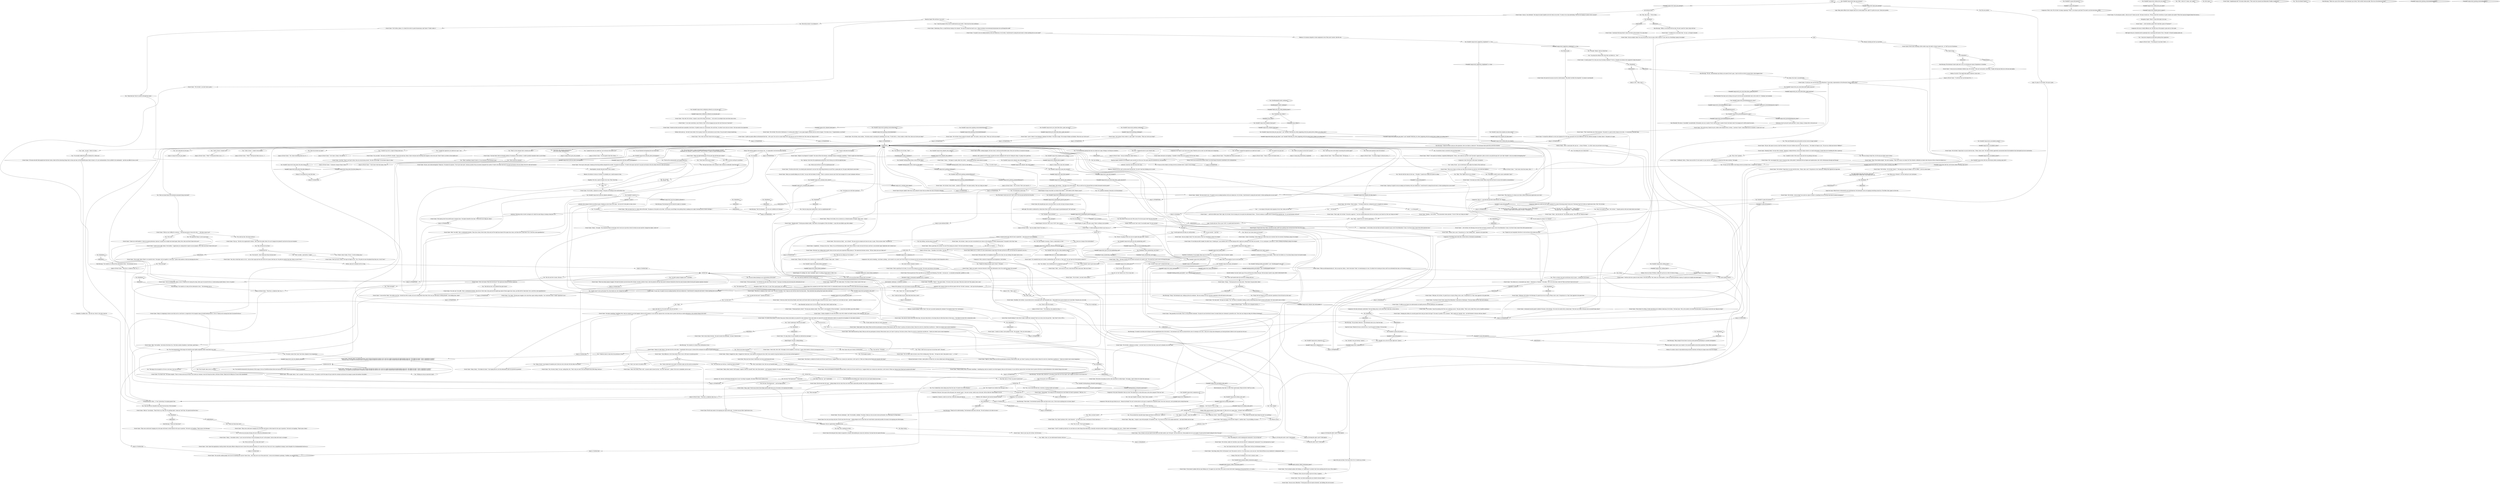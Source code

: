 # CONTAINERYARD / EVRART
# Evrart Claire is the head of the Dockworkers' Union. Wealthy, lazy, smart cat - player.
#
#In this dialogue you can:
#
#* Enlist Evrart's aid to get the body down (he asks measurehead to do it).
#* Get bent and earn a daily income by doing so (corrupt cop).
#* Find out about the neighbourhood.
# ==================================================
digraph G {
	  0 [label="START"];
	  1 [label="input"];
	  2 [label="Evrart Claire: \"'Found god knows where'?\" The big man exhales loudly. \"That *Acele* is the daughter of Mico the Kebab -- a man who once killed a guy with a kebab.\""];
	  3 [label="Evrart Claire: \"I trust you, like I trust all my friends. And I know you'll never talk to me about this again, because you don't want to *wound* me. So do what you want -- and let's change the subject.\""];
	  4 [label="Rhetoric: Yes, but you'll *owe* him for it."];
	  5 [label="Untitled hub"];
	  6 [label="Logic: And safer, too. You never know who you can trust."];
	  7 [label="Evrart Claire: \"Oooooookay!\" He swings his fist through the air and shakes his head in agreeance. \"Hell yes, it is.\""];
	  8 [label="You: IsKimHere()"];
	  9 [label="IsKimHere()", shape=diamond];
	  10 [label="!(IsKimHere())", shape=diamond];
	  11 [label="You: \"So you've been listening to our conversations all the time?\""];
	  12 [label="You: \"But she told me a beautiful story about the discovery of the Insulinde.\""];
	  13 [label="Jump to: [Untitled hub]"];
	  14 [label="You: \"Nothing can stop an innovative mind.\""];
	  15 [label="Evrart Claire: \"Harry, it's beginning to dawn on me that you're a real fascist. A mega-fascist who imagines mega rich light-bending fascists. I love it! Thank you for sharing this facet of yourself with me.\""];
	  16 [label="You: \"Evrart, about the weasel...\""];
	  17 [label="You: Damn, this chair is uncomfortable..."];
	  18 [label="Evrart Claire: \"Indeed.\" He turns back to you. \"I'm glad to see you making headway with your endeavours, Mr. Du Bois. I look forward to seeing the end result. Is there anything else on your mind?\""];
	  19 [label="Evrart Claire: \"Anyway, I'm glad to see you making such headway with your endeavours. I look forward to seeing the end result. Is there anything else on your mind?\""];
	  20 [label="Composure: What is this *Mr. Du Bois* he keeps repeating? *What* is he trying to pull here? You need to cool the fuck down, CHILL."];
	  21 [label="Evrart Claire: \"Mr. Du Bois... Mr. Du Bois! Harry!!!\" The large man snaps his fingers, but to no effect -- you're in some stupor."];
	  22 [label="You: Variable[\"cargo.evrart_stubbornly_refused_to_sit_all_yhe_way\"]"];
	  23 [label="Variable[\"cargo.evrart_stubbornly_refused_to_sit_all_yhe_way\"]", shape=diamond];
	  24 [label="!(Variable[\"cargo.evrart_stubbornly_refused_to_sit_all_yhe_way\"])", shape=diamond];
	  25 [label="You: IsKimHere()"];
	  26 [label="IsKimHere()", shape=diamond];
	  27 [label="!(IsKimHere())", shape=diamond];
	  28 [label="Authority: He's trying to throw you off your game with this *Du Bois* nonsense -- don't give him the pleasure."];
	  29 [label="You: \"Evrart, I'm going to leave now, but we might talk again later.\" [Leave.]"];
	  30 [label="Evrart Claire: \"Are you alright, Harry? You seem anxious. Don't be. Everything's going to be alright.\""];
	  31 [label="Evrart Claire: \"Are you alright, Harry? You say you got this, but you seem a little *anxious* to me. Don't be. Everything's going to be alright.\""];
	  32 [label="Jump to: [pre-redcheck HUB]"];
	  33 [label="You: \"Oops... maybe this isn't entirely appropriate...\""];
	  34 [label="Jump to: [EVRARTHUB]"];
	  35 [label="Evrart Claire: \"What an odd demonstration of... huh, you got me, Harry... I don't even know *what*. As entertaining as it was, I'm afraid we're wasting our time, and I'm an extremely busy man, as I'm sure you are too.\""];
	  36 [label="Evrart Claire: \"It's wonderful that you've stolen a membership card, but this is a *key card*. You can't get out of the harbour without it.\""];
	  37 [label="You: Variable[\"cargo.evrart_altgreet_joyce_is_gone\"]"];
	  38 [label="Variable[\"cargo.evrart_altgreet_joyce_is_gone\"]", shape=diamond];
	  39 [label="!(Variable[\"cargo.evrart_altgreet_joyce_is_gone\"])", shape=diamond];
	  40 [label="stay_strong"];
	  41 [label="You: IsKimHere()"];
	  42 [label="IsKimHere()", shape=diamond];
	  43 [label="!(IsKimHere())", shape=diamond];
	  44 [label="Inland Empire: Forget about that. What's with this Du Bois stuff? You're getting some seriously bad vibes from that name..."];
	  45 [label="You: \"It turns out the strikers are being served an alcoholic brew. I made it even stronger.\""];
	  46 [label="Evrart Claire: \"I got it, Harry! It was Radogost. Radogost the Kebab.\" He smiles smugly. \"But enough of Kojkos and kebabs. What else can I do for you?\""];
	  47 [label="Evrart Claire: \"Mr. Du Bois, a pleasure as always.\" He grins as if nothing in the world bothers him."];
	  48 [label="Evrart Claire: \"You've hurt me, Harry -- me! A friend!\" The man rubs his temple and closes his eyes, in pain. \"But you know what?\" He perks up."];
	  49 [label="You: \"Let's get straight to business. There's been a murder.\""];
	  50 [label="Suggestion: Try it on Evrart!"];
	  51 [label="You: \"Okay.\""];
	  52 [label="Evrart Claire: \"Now there's a whole lot of work to do! For me *and* for you. I suppose there was a reason you came here, so let's get to it. What can I help my best friend and comrade with today?\""];
	  53 [label="You: \"What message?\""];
	  54 [label="You: \"She has this sentimentality and longing about her...\""];
	  55 [label="You: \"Slime like him? Must've oozed in through the cracks.\""];
	  56 [label="Rhetoric: It's business etiquette to take compliments even if they aren't sincere. Like this one."];
	  57 [label="Jump to: [EVRARTHUB]"];
	  58 [label="You: Variable[\"cargo.evrart_composure_rc\"]"];
	  59 [label="Variable[\"cargo.evrart_composure_rc\"]", shape=diamond];
	  60 [label="!(Variable[\"cargo.evrart_composure_rc\"])", shape=diamond];
	  61 [label="You: \"I'd rather stand.\""];
	  62 [label="You: IsKimHere()"];
	  63 [label="IsKimHere()", shape=diamond];
	  64 [label="!(IsKimHere())", shape=diamond];
	  65 [label="Inland Empire: Fuck love! This is your *GUN*, this is serious."];
	  66 [label="Inland Empire: Oh god, why didn't you think of this before -- COPS HAVE GUNS! Where's yours?!"];
	  67 [label="You: \"Well... look at it! I mean, cool, right?\""];
	  68 [label="Evrart Claire: \"A deceased security guard's uniform? Oh yeah, in the extreme.\" He covers his mouth with a sweaty hand. \"Now how can I help a cool guy such as yourself today, Harry?\""];
	  69 [label="Jump to: [Evrart Claire: \"\"I don't know what that means, Harr...\"]"];
	  70 [label="Evrart Claire: \"I rarely do, Harry. I have people for that.\" He chuckles. \"Now, you were saying...?\""];
	  71 [label="You: \"Are you using some random kids to start an amphetamine lab?\""];
	  72 [label="Kim Kitsuragi: The lieutenant tilts his head but makes no comment."];
	  73 [label="Authority: Oh, I bet he's still fuming internally due to your *no-sitting* escapades. He doesn't like to lose a battle of will."];
	  74 [label="You: Give him *The Expression* -- *Click-click*."];
	  75 [label="You: Give him *The Expression* -- and the finger pistols!"];
	  76 [label="Evrart Claire: You cross your legs and yawn. The fat man does the same -- sinking deeper into his chair than one would think is physically possible. He seems to be enjoying your little display."];
	  77 [label="Kim Kitsuragi: \"None taken,\" the lieutenant quickly replies and then turns to you: \"Did we have anything else to do here, Harry?\""];
	  78 [label="You: \"I don't understand. What do you mean?\""];
	  79 [label="You: \"My thoughts exactly.\""];
	  80 [label="You: \"Kim, tell him he was there.\""];
	  81 [label="Evrart Claire: \"Tell me, was it difficult to convince...\" The big man pauses to tap on his chin. \"... The Pigs to give it up?\""];
	  82 [label="Evrart Claire: \"Ah yes, I was informed.\" He clasps his hands together and rests them on his desk. \"It seems to be a big undertaking. What are you hoping to achieve with it exactly?\""];
	  83 [label="You: Don't panic."];
	  84 [label="You: Variable[\"cargo.evrart_composure_rc\"]"];
	  85 [label="Variable[\"cargo.evrart_composure_rc\"]", shape=diamond];
	  86 [label="!(Variable[\"cargo.evrart_composure_rc\"])", shape=diamond];
	  87 [label="Evrart Claire: \"Have a good day, Mr. Du Bois, I'm sure I'll be seeing you around.\" He waves and returns to typing."];
	  88 [label="Evrart Claire: The one good eye of this man feels you up without even flickering. The other -- his lazy eye -- is constantly moving like a goldfish in a tank."];
	  89 [label="Jump to: [I'M FALLING AND I CAN'T TURN BACK]"];
	  90 [label="You: Try to wink back."];
	  91 [label="You: Remain serious."];
	  92 [label="Evrart Claire: \"Is there anything you'd like to say to me, or...?\""];
	  93 [label="You: Variable[\"whirling.necktie_personified\"]  and  CheckEquipped(\"neck_tie\")"];
	  94 [label="Variable[\"whirling.necktie_personified\"]  and  CheckEquipped(\"neck_tie\")", shape=diamond];
	  95 [label="!(Variable[\"whirling.necktie_personified\"]  and  CheckEquipped(\"neck_tie\"))", shape=diamond];
	  96 [label="You: \"Let's drop the funny stuff. I'm trying to make contact with my revolutionary brethren.\""];
	  97 [label="Logic: That's a non sequitur if you've ever heard one!"];
	  98 [label="pre-redcheck HUB"];
	  99 [label="Jump to: [evrartgun]"];
	  100 [label="Evrart Claire: \"Eeeh... why the hell not?\" He chuckles merrily. \"Now, how can I help you today?\""];
	  101 [label="You: IsKimHere()"];
	  102 [label="IsKimHere()", shape=diamond];
	  103 [label="!(IsKimHere())", shape=diamond];
	  104 [label="Kim Kitsuragi: \"I think we'd like to ask you a few questions. Don't you think so, detective?\" The lieutenant looks quite fed up with the situation."];
	  105 [label="You: Variable[\"cargo.evrart_altgreet_all_tasks_done\"]"];
	  106 [label="Variable[\"cargo.evrart_altgreet_all_tasks_done\"]", shape=diamond];
	  107 [label="!(Variable[\"cargo.evrart_altgreet_all_tasks_done\"])", shape=diamond];
	  108 [label="You: \"I want to talk about the hanging.\""];
	  109 [label="You: \"It turns out the strikers were being served an alcoholic brew. I stopped this madness.\""];
	  110 [label="Evrart Claire: \"To tell you the truth, I'm actually quite interested to see how this whole thing between you and Titus is gonna play out. You guys really deserve each other.\""];
	  111 [label="Evrart Claire: \"Amphetamine lab?\" He seems taken aback. \"That sound very immoral and debauched. Frankly a health risk.\""];
	  112 [label="Evrart Claire: \"But what do I know about kids these days, the music they listen to, the drugs they do while they listen to that music...\" He shakes his head with a melancholy smile."];
	  113 [label="You: \"Mico the Kebab? Really?\""];
	  114 [label="Evrart Claire: \"Maybe it was Bogowir? Or Jakub?\" He stares off into the distance, seemingly trying to remember something. \"I think it might have been Konrad...\""];
	  115 [label="Jump to: [Evrart Claire: \"\"Oh, of course. That's your main th...\"]"];
	  116 [label="You: Variable[\"cargo.evrart_just_stood_there_like_a_giant_oak_tree\"]"];
	  117 [label="Variable[\"cargo.evrart_just_stood_there_like_a_giant_oak_tree\"]", shape=diamond];
	  118 [label="!(Variable[\"cargo.evrart_just_stood_there_like_a_giant_oak_tree\"])", shape=diamond];
	  119 [label="You: Variable[\"cargo.evrart_succumbed_to_fear\"]"];
	  120 [label="Variable[\"cargo.evrart_succumbed_to_fear\"]", shape=diamond];
	  121 [label="!(Variable[\"cargo.evrart_succumbed_to_fear\"])", shape=diamond];
	  122 [label="Jump to: [EVRARTHUB]"];
	  123 [label="You: \"I am.\" (Lie.)\n\"I am.\""];
	  124 [label="Jump to: [EVRARTHUB]"];
	  125 [label="You: \"So what now?\""];
	  126 [label="Evrart Claire: \"Now we let bygones be bygones because there's work to do. For me *and* for you. I suppose there was a reason you came here, so let's have it! What can I help my best friend and comrade with today?\""];
	  127 [label="Evrart Claire: \"I bet it did, I bet it did.\" He laughs, but his laughter is void of joy. \"I guess what matters is that my message got across.\""];
	  128 [label="You: \"So this was your plan all along. For me to relay this information to her.\""];
	  129 [label="Jump to: [Untitled hub]"];
	  130 [label="Jump to: [Untitled hub]"];
	  131 [label="Evrart Claire: \"Only difference is the Union doesn't have to lose 2,000 men to machine gun fire.\""];
	  132 [label="You: \"You know, some of him *may* have been a figment of my imagination.\""];
	  133 [label="Evrart Claire: \"You're a fucking idiot, Harry. I love it! Thank you for sharing this deep, idiotic part of yourself with me. A hallucinating market liberal. I love it. So poetic.\""];
	  134 [label="Jump to: [EVRARTHUB]"];
	  135 [label="You: Variable[\"tc.name_full_harrier\"]"];
	  136 [label="Variable[\"tc.name_full_harrier\"]", shape=diamond];
	  137 [label="!(Variable[\"tc.name_full_harrier\"])", shape=diamond];
	  138 [label="Evrart Claire: \"Why, thank you, it's always nice when a fellow professional appreciates your work.\""];
	  139 [label="You: \"Could you help me get a dead body down from a tree?\""];
	  140 [label="Evrart Claire: \"Very well, Mr. Du Bois. I respect a man with strong convictions...\" As he nods, his multiple chins move like ocean waves."];
	  141 [label="Evrart Claire: \"Mr. Du Bois! I take it you have reconsidered your stance on the etiquette of verbal communication?\" He points to the *tiny* chair."];
	  142 [label="You: Leave without comment. [Leave.]"];
	  143 [label="You: So what. Men can cry too."];
	  144 [label="Evrart Claire: \"See you soon, débardeur!\" The big man raises his hand in farewell. \"Just kidding. But not too much.\""];
	  145 [label="Jump to: [EVRARTHUB]"];
	  146 [label="You: \"I'm melting...\""];
	  147 [label="You: \"First, you can call me Harry, because that's my name.\""];
	  148 [label="You: Variable[\"tc.harry\"]"];
	  149 [label="Variable[\"tc.harry\"]", shape=diamond];
	  150 [label="!(Variable[\"tc.harry\"])", shape=diamond];
	  151 [label="You: IsKimHere()"];
	  152 [label="IsKimHere()", shape=diamond];
	  153 [label="!(IsKimHere())", shape=diamond];
	  154 [label="Jump to: [Evrart Claire: \"\"A fantastic change of heart, Harry...\"]"];
	  155 [label="Evrart Claire: \"Harry, you smooth-talking son of a bitch,\" he says with the fondest of smiles. \"Time is a precious resource and I don't have enough of it to count containers with you.\""];
	  156 [label="Jump to: [EVRARTHUB]"];
	  157 [label="Perception (Sight): Wow, that's 25 reál! That's good money. You *need* it."];
	  158 [label="Conceptualization: Hmm... it *was* interesting. No arguing against that."];
	  159 [label="Evrart Claire: \"That this is a takeover, that I want a war?\" He nods, forcefully. \"God, I hope you also told her about the drug trade... They absolutely hate getting their hands dirty with that.\""];
	  160 [label="Evrart Claire: \"Hell no!\" he exclaims. \"They'd fuck it up. They can't do anything right. I mean my *real* boys. My special task force boys.\""];
	  161 [label="Evrart Claire: \"Of course she did. Rich people have the best stories. About all the interesting things they've done and seen, all the beautiful places they've been to. It's just sentimentalism. She can afford to be sentimental -- and she can afford to lose as well.\""];
	  162 [label="Evrart Claire: \"I can see that, Harry.\" He studies your face. \"Alcohol has left its marks, but you're doing better than when I first saw you. Rich-man is shitting himself -- the working class, sober!\""];
	  163 [label="Untitled hub (02)"];
	  164 [label="Kim Kitsuragi: \"There was a guy in the container,\" the lieutenant says slowly. \"But he didn't bend any light. That was in the detective's head.\""];
	  165 [label="Evrart Claire: \"Honestly, guys, we might be moving a spot of drugs through this harbour, but I won't be caught transporting the light-bending mega-rich.\" He shakes his head. \"I have a reputation to protect.\"\n\"Honestly, guys, we might be moving all kinds of suspicious things through this harbour, but I won't be caught transporting the light-bending mega-rich.\" He shakes his head. \"I have a reputation to protect.\"
"];
	  166 [label="You: \"Yes, the transportation of the mega rich should be more tightly regulated. Didn't seem like he was safe.\""];
	  167 [label="Evrart Claire: He bursts out laughing. \"I shudder to think what you're going to tell me next, Harry.\""];
	  168 [label="Evrart Claire: \"*Mr. Du Bois*, you don't look so good...\""];
	  169 [label="You: \"I'm giving the ordinary folk a hero they can believe in -- *me*.\""];
	  170 [label="Evrart Claire: He grins slightly wider than usual, pleased to know that you follow the rules of business etiquette."];
	  171 [label="Savoir Faire: Smooth-talking? Is that what it takes to open that container? Don't you worry, Savvy has got this -- they *have* to let a VIP in."];
	  172 [label="You: \"Actually, I'm in a bit of a hurry right now.\" [Leave.]"];
	  173 [label="E-PRE HUB"];
	  174 [label="Evrart Claire: \"Have it your way, Mr. Du Bois. You'll be back...\""];
	  175 [label="Evrart Claire: At first, nothing happens. His face wears a wide and self-satisfied smile. Every now and then, he smacks his big lips."];
	  176 [label="You: \"I met a girl named Acele who said she's working with you.\""];
	  177 [label="Jump to: [Evrart Claire: \"\"Are you alright, Harry? You seem a...\"]"];
	  178 [label="Logic: To hell with love! This is your *GUN*, it's pretty bad if you lost it..."];
	  179 [label="Evrart Claire: \"Stealing the clothes of a security guard who'd only just died of old age?\" He seems to ponder it for a moment. \"Well, maybe not *entirely*. But -- you had business to discuss with me, Harry?\""];
	  180 [label="Evrart Claire: \"Now, what can Evrart Claire do for you today?\""];
	  181 [label="You: Variable[\"cargo.evrart_volition_lets_you_stand\"]"];
	  182 [label="Variable[\"cargo.evrart_volition_lets_you_stand\"]", shape=diamond];
	  183 [label="!(Variable[\"cargo.evrart_volition_lets_you_stand\"])", shape=diamond];
	  184 [label="You: CheckEquipped(\"jacket_carabineer\")"];
	  185 [label="CheckEquipped(\"jacket_carabineer\")", shape=diamond];
	  186 [label="!(CheckEquipped(\"jacket_carabineer\"))", shape=diamond];
	  187 [label="Jump to: [Evrart Claire: \"\"Of course, let us dispatch with th...\"]"];
	  188 [label="You: \"Did you also tell her to start the amphetamine lab?\""];
	  189 [label="Evrart Claire: \"A nightclub...\" He taps on his chin. \"Harry, I'm an old fashioned guy. After work I like to listen to some rock and roll music and have a non-alcoholic lager. Nightclubs don't interest me.\""];
	  190 [label="Pain Threshold: And gets over it in two seconds? Seems like it didn't really hurt him."];
	  191 [label="Rhetoric: He's hiding his real reaction beneath courtesy."];
	  192 [label="You: \"So what the fuck now?\" (Spread your arms.)"];
	  193 [label="Evrart Claire: \"You can kill a million people, but if you do something the *po-lice* doesn't like... well, then you're out of the yacht-club.\" A vein on his forehead is pulsating. \"Goodbye, you inhuman fuck...\""];
	  194 [label="Untitled hub"];
	  195 [label="Logic: Oh my god, you've been played!"];
	  196 [label="Evrart Claire: \"Heh,\" He chuckles. \"Just look at the three of us. The three careless boiadeiros. Good times, good times...\""];
	  197 [label="You: \"He must have been in the container when someone accidentally closed the door.\""];
	  198 [label="Evrart Claire: \"Damn it to hell, Harry!\" He slams his fist on the table. \"I specifically told my guys to check all the containers for mega rich light-bending guys.\""];
	  199 [label="You: \"Thanks for letting me play a part, Evrart.\" (Proceed.)"];
	  200 [label="Volition: A typical power play. Wait for him to speak first -- show him you've got a backbone."];
	  201 [label="You: \"No, it's cool.\" (You've got integrity.)"];
	  202 [label="Drama: With a grin he points to the cheque again. It's like you're on a game show... *At least* don't thank him for it."];
	  203 [label="You: No, I'm *not* about to cry! (Try to stay cool.)"];
	  204 [label="Composure: You *want* to cry? God, you're weak. Whatever you do, don't cry. He'll think you're disgusting."];
	  205 [label="You: \"I'm looking for a cell of underground communists. Can you help me?\""];
	  206 [label="Evrart Claire: His slug-like lips move, but all you hear is an echo: lost gun, lost gun, lost gun..."];
	  207 [label="Logic: Okay, police officers have weapons they use to shoot people with, right? It's gotta be on you. Check your pockets."];
	  208 [label="You: This doesn't worry me at all. I don't care if I lost my gun and the love of my life."];
	  209 [label="Evrart Claire: \"From where I'm sitting, it looks more like you've robbed a dead man, Mr. Du Bois.\" He leans back. \"But as this matter is far below my pay grade, I'm just going to ask: how can I help you today?\""];
	  210 [label="Composure: Maybe you could use your hands somehow? In a kind of throwing motion? Like you're *throwing* that Mr. Du Bois act right back at him. *He's* Mr. Du Bois!"];
	  211 [label="You: \"This is a würm's lair and we both know why I'm here -- to help grow your hoard.\""];
	  212 [label="You: Remain standing and don't go anywhere."];
	  213 [label="You: Variable[\"TASK.solve_the_strike_deadlock_done\"]"];
	  214 [label="Variable[\"TASK.solve_the_strike_deadlock_done\"]", shape=diamond];
	  215 [label="!(Variable[\"TASK.solve_the_strike_deadlock_done\"])", shape=diamond];
	  216 [label="You: Variable[\"cargo.evrart_altgreet_rene_uniform\"]"];
	  217 [label="Variable[\"cargo.evrart_altgreet_rene_uniform\"]", shape=diamond];
	  218 [label="!(Variable[\"cargo.evrart_altgreet_rene_uniform\"])", shape=diamond];
	  219 [label="You: Variable[\"cargo.evrart_greeting_everyworkerforhimself\"]"];
	  220 [label="Variable[\"cargo.evrart_greeting_everyworkerforhimself\"]", shape=diamond];
	  221 [label="!(Variable[\"cargo.evrart_greeting_everyworkerforhimself\"])", shape=diamond];
	  222 [label="You: Variable[\"cargo.evrart_greeting_everyworkerwhite\"]"];
	  223 [label="Variable[\"cargo.evrart_greeting_everyworkerwhite\"]", shape=diamond];
	  224 [label="!(Variable[\"cargo.evrart_greeting_everyworkerwhite\"])", shape=diamond];
	  225 [label="You: Variable[\"cargo.evrart_greeting_workergod\"]"];
	  226 [label="Variable[\"cargo.evrart_greeting_workergod\"]", shape=diamond];
	  227 [label="!(Variable[\"cargo.evrart_greeting_workergod\"])", shape=diamond];
	  228 [label="You: Variable[\"cargo.evrart_altgreet_chat_with_hardies\"]"];
	  229 [label="Variable[\"cargo.evrart_altgreet_chat_with_hardies\"]", shape=diamond];
	  230 [label="!(Variable[\"cargo.evrart_altgreet_chat_with_hardies\"])", shape=diamond];
	  231 [label="You: \"Anodic music? Liven up the place? Yes, that checks out. Let's change the subject.\""];
	  232 [label="Endurance: Yet he's unperturbed. Holding his own."];
	  233 [label="Composure: Good. Now lean in with some *corruption*."];
	  234 [label="Drama: The reaction appears to be sincere, but... it's impossible to tell with this guy, honestly."];
	  235 [label="You: (Lie.) \"I opened the door to your weasel's den.\""];
	  236 [label="You: \"I may have changed my mind about getting those signatures.\""];
	  237 [label="Inland Empire: You get a sinking feeling..."];
	  238 [label="You: \"What message?\""];
	  239 [label="You: IsKimHere()"];
	  240 [label="IsKimHere()", shape=diamond];
	  241 [label="!(IsKimHere())", shape=diamond];
	  242 [label="You: \"I've actually walked the path of sobriety for a while now.\""];
	  243 [label="Evrart Claire: \"My, my...\" He lets out an appreciative whistle. \"She's quite the looker, Harry. You can't imagine how pleased I am the two of you are reunited.\""];
	  244 [label="Evrart Claire: \"I told you she was a piece of work, Harry.\" He nods gravely. \"But I knew you could handle it. I know my special policeman. Anyway, I'm glad you're alright and armed again.\""];
	  245 [label="Jump to: [You: \"Take a seat.\"]"];
	  246 [label="Evrart Claire: \"In any case, I'm glad to see you making headway with your endeavours. I look forward to seeing the end result. Is there anything else on your mind?\""];
	  247 [label="You: \"Actually I was just leaving.\" [Leave.]"];
	  248 [label="Evrart Claire: \"Excellent, Mr. Du Bois, I can see that you're a reasonable man, and reasonable men... Reasonable men can be of great use to one other.\" He gives you a sly wink."];
	  249 [label="You: Take a seat."];
	  250 [label="Esprit de Corps: Whatever he has in store for you, it can't be good, he thinks. I'll do my best."];
	  251 [label="You: Variable[\"tc.gun_missing\"]"];
	  252 [label="Variable[\"tc.gun_missing\"]", shape=diamond];
	  253 [label="!(Variable[\"tc.gun_missing\"])", shape=diamond];
	  254 [label="Drama: That note of contempt in his voice is sincere, sssire."];
	  255 [label="Kim Kitsuragi: \"Officer, we will deal with this later. We don't need Mr. Claire's help with this.\""];
	  256 [label="Evrart Claire: \"Mr. Du Bois! I hear the meeting with Titus was a glowing success.\" His grin widens. \"That's such a relief. Titus can be a handful sometimes.\""];
	  257 [label="Evrart Claire: \"Mr. Du Bois! Every worker is a god, right?\" He chuckles. \"What can I do for you today?\""];
	  258 [label="Evrart Claire: \"I, too, have convictions, one of which is that I will not engage any man who won't face me at *eye level*.\""];
	  259 [label="Reaction Speed: Quick, here's your window! Get yourself together and ask him questions! Police officer questions!"];
	  260 [label="You: Variable[\"cargo.evrart_inland_dubois_badvibes\"]"];
	  261 [label="Variable[\"cargo.evrart_inland_dubois_badvibes\"]", shape=diamond];
	  262 [label="!(Variable[\"cargo.evrart_inland_dubois_badvibes\"])", shape=diamond];
	  263 [label="You: \"Titus sent Elizabeth away and said her services were no longer needed.\""];
	  264 [label="You: \"Never mind the container.\""];
	  265 [label="You: \"This is how I operate.\""];
	  266 [label="Evrart Claire: \"Yes, Harry.\" The big man wriggles in his chair like a giant smiling caterpillar. \"Let's talk about what's *really* important to you.\""];
	  267 [label="You: IsKimHere()"];
	  268 [label="IsKimHere()", shape=diamond];
	  269 [label="!(IsKimHere())", shape=diamond];
	  270 [label="Jump to: [EVRARTHUB]"];
	  271 [label="Endurance: You've just got to grin and bear it. Like a champ. A champ with a rod up his ass!"];
	  272 [label="Authority: Is he?"];
	  273 [label="You: \"It's done. I mailed the signatures you asked me to mail.\""];
	  274 [label="You: \"I'm ready for my gun now.\""];
	  275 [label="Half Light: His jaw is clenched and his quadruple-chin is quivering with hatred. This is *decades* of hatred speaking right now."];
	  276 [label="Jump to: [Evrart Claire: \"\"That this is a takeover, that I wa...\"]"];
	  277 [label="Untitled hub"];
	  278 [label="You: \"It does make sense when you word it like that.\""];
	  279 [label="Evrart Claire: \"Damn, Harry...\" He shakes his head. \"I was hoping that too, but the information I gave you proved too powerful.\""];
	  280 [label="Jump to: [EVRARTHUB]"];
	  281 [label="You: Variable[\"cargo.evrart_volition_titan\"]"];
	  282 [label="Variable[\"cargo.evrart_volition_titan\"]", shape=diamond];
	  283 [label="!(Variable[\"cargo.evrart_volition_titan\"])", shape=diamond];
	  284 [label="You: Remain quiet."];
	  285 [label="Reaction Speed: Who told him it was you?!"];
	  286 [label="Evrart Claire: \"Oh, by the way, I heard you got a rather rude reception from a certain... Lawrence *Garte*. Some people have no manners, it pains me to say.\""];
	  287 [label="You: Variable[\"cargo.evrart_left_the_conversation_before_reaching_main_hub\"]"];
	  288 [label="Variable[\"cargo.evrart_left_the_conversation_before_reaching_main_hub\"]", shape=diamond];
	  289 [label="!(Variable[\"cargo.evrart_left_the_conversation_before_reaching_main_hub\"])", shape=diamond];
	  290 [label="Evrart Claire: \"Welcome, Mr. Du Bois. It's good of you to stop by. Please, have a seat.\" He gestures to a *tiny* chair opposite to his giant desk."];
	  291 [label="Evrart Claire: \"I'd offer you my hand, but unfortunately my health prevents me from getting up. You understand.\""];
	  292 [label="You: Stop. This is getting too weird."];
	  293 [label="Jump to: [cargo.jump_whictecheck_completed]"];
	  294 [label="You: Variable[\"gates.manana_talked_communism_quest\"]"];
	  295 [label="Variable[\"gates.manana_talked_communism_quest\"]", shape=diamond];
	  296 [label="!(Variable[\"gates.manana_talked_communism_quest\"])", shape=diamond];
	  297 [label="You: Variable[\"cargo.evrart_inlandempire_passive_gun_lost\"]"];
	  298 [label="Variable[\"cargo.evrart_inlandempire_passive_gun_lost\"]", shape=diamond];
	  299 [label="!(Variable[\"cargo.evrart_inlandempire_passive_gun_lost\"])", shape=diamond];
	  300 [label="You: Pat your pockets."];
	  301 [label="Evrart Claire: \"It's not like you left it loaded. You didn't lose a *loaded gun*. Local children aren't out there playing with it right now, pointing it into their own mouths... It's in a safe place. I just know it. I have a feeling everything's going to be alright.\""];
	  302 [label="You: \"... a member of the board?\""];
	  303 [label="Jump to: [EVRARTHUB]"];
	  304 [label="You: Keep sliding down the chair like a jello shot.\nKeep standing there, wobbly like a man-shaped jello shot."];
	  305 [label="You: Variable[\"cargo.evrart_greeting_memberoftheboard\"]"];
	  306 [label="Variable[\"cargo.evrart_greeting_memberoftheboard\"]", shape=diamond];
	  307 [label="!(Variable[\"cargo.evrart_greeting_memberoftheboard\"])", shape=diamond];
	  308 [label="Jump to: [cargo.evrart_joyce_hub_reached]"];
	  309 [label="You: Say nothing."];
	  310 [label="You: \"I'm told the Union is involved in the local drug trade.\""];
	  311 [label="You: Sink deep into the folding chair. Smile and cross your hands behind your back."];
	  312 [label="Evrart Claire: \"Ah yes, your side-investigation! Thank you.\" He adjusts his glasses. \"You've got some spirit, clearing up phony drug accusations alongside this murder. I'll talk to the mayor and see if I can get you the key to the city, Harry. Now let's talk real business.\""];
	  313 [label="Jump to: [Evrart Claire: \"\"The golden boy returns once more!...\"]"];
	  314 [label="Evrart Claire: \"Don't worry, Harry. He does.\" He nods towards the lieutenant. \"At least I think he does.\""];
	  315 [label="Evrart Claire: \"I did. I knew the negotiations would go better with police officers telling her horror stories from inside the harbour. It's scarier this way. Turns out it was a magnificent strategy. I never thought it'd so fundamentally fuck her up.\""];
	  316 [label="Savoir Faire: They must have done it while Joyce was busy questioning the locals."];
	  317 [label="You: \"So what's going to happen now?\" (Conclude.)"];
	  318 [label="You: \"But I swore fealty to her. She was my beautiful laede.\""];
	  319 [label="You: \"I don't know how he got in there.\""];
	  320 [label="Evrart Claire: \"I guess you're right, Harry.\" He chuckles. \"I appreciate you coming back to report on your progress. Now, what can Evrart Claire do for you?\""];
	  321 [label="Evrart Claire: \"Please, Mr. Du Bois, let us converse in a civilized manner, as equals. Take a seat -- I insist.\""];
	  322 [label="Evrart Claire: \"Welcome, Mr. Du Bois, Mr. Kitsuragi. It's good of you two to stop by. Please, have a seat.\" He gestures to a *tiny* chair opposite to his giant desk."];
	  323 [label="Evrart Claire: \"I'm Evrart, Evrart Claire, head of the Débardeurs' Union here in Martinaise.\" The man relaxes into his chair and continues:"];
	  324 [label="Jump to: [I'M FALLING AND I CAN'T TURN BACK]"];
	  325 [label="Evrart Claire: \"Wait...\" He leans reaches into his drawer and pulls out a plastic card. \"You need this to get in and out through the gate.\""];
	  326 [label="You: \"... for himself!\""];
	  327 [label="Evrart Claire: \"... and for his fellow man! That's right, Mr. Du Bois! You're turning out to be quite the individualist there...\" The last sentence is spoken more to himself than anybody else. \"So, you had business with me?\""];
	  328 [label="Evrart Claire: \"Mr. Du Bois... Are you okay? Can I get you a glass of water or something? Are you having some kind of medical emergency?\""];
	  329 [label="Rhetoric: Whatever you do, don't ask him about the gun first. You don't want him thinking you're scared."];
	  330 [label="Evrart Claire: \"I prefer my police officers old-fashioned like that... with a gun. You can do so many things with a gun that you can't do without one. Now, what can I help you with?\""];
	  331 [label="You: Stand strong."];
	  332 [label="Volition: It is about a time to stop embarrassing yourself. Questions will help you regain some of your lost dignity."];
	  333 [label="Evrart Claire: For a moment you don't know where to look. It is unbearably humid in the trailer. Beads of sweat slide down the man's forehead."];
	  334 [label="Jump to: [Evrart Claire: \"\"I don't know what that means, Harr...\"]"];
	  335 [label="Evrart Claire: \"Honestly, Harry,\" he says with a chuckle. \"Jamming a wedge between a man and his legal counsel is no small achievement. Sounds like you're handling this like a supercop.\""];
	  336 [label="You: \"No, I'm not.\"\n\"No, I'm not.\" (Lie.)"];
	  337 [label="Composure: The folding chair looks like a torture device. Extremely uncomfortable."];
	  338 [label="Volition: Damn... that's a nasty play. He's got you -- a titan of Volition -- in a fork. Guess you just have to sit or leave."];
	  339 [label="Electrochemistry: Hey, that's 25 reál. That's good money. Think of all the *stuff* you could..."];
	  340 [label="Evrart Claire: The fat man seems to be enjoying your rigor mortis grin -- he shoots one just like it right back at you."];
	  341 [label="Hand/Eye Coordination: Oh fuck, it was loaded... There were two bullets in it. You always keep at least two barrels loaded."];
	  342 [label="Kim Kitsuragi: \"Thank you for understanding,\" the lieutenant looks him in the eye. \"We will continue to do what we must.\""];
	  343 [label="You: \"Hmm...\""];
	  344 [label="You: Variable[\"cargo.evrart_lying_about_the_door_drama_rc\"]"];
	  345 [label="Variable[\"cargo.evrart_lying_about_the_door_drama_rc\"]", shape=diamond];
	  346 [label="!(Variable[\"cargo.evrart_lying_about_the_door_drama_rc\"])", shape=diamond];
	  347 [label="You: \"You *wanted* me to deliver that message to her...\""];
	  348 [label="You: \"What message?\""];
	  349 [label="You: \"How do you know she left?\""];
	  350 [label="You: \"But you did want me to relay info to her?\""];
	  351 [label="Evrart Claire: \"Right on, Harry. What you did was participate in history. When history calls, you *have* to pick up. You had no choice. None of us ever do. A hard disco cop like you -- I knew you weren't one to resist temptation.\""];
	  352 [label="Evrart Claire: \"Fealty-swealty, Harry. You knew something -- something big. And you wanted to see what happens when you tell someone. So you told her. Anyone who's ever been close to power will tell you: inside information is the sweetest thing in the world.\""];
	  353 [label="Evrart Claire: \"Harry, when I need to *tell* people, I might as well do it myself! That's why I like initiative -- and *inspiring* initiative. It's more *natural* that way.\""];
	  354 [label="Jump to: [Evrart Claire: \"\"You fucked up. You waited too long...\"]"];
	  355 [label="You: Variable[\"cargo.savvy_container_door_unlock\"]"];
	  356 [label="Variable[\"cargo.savvy_container_door_unlock\"]", shape=diamond];
	  357 [label="!(Variable[\"cargo.savvy_container_door_unlock\"])", shape=diamond];
	  358 [label="You: Variable[\"cargo.evrart_ptresholdantipassive_chair\"]"];
	  359 [label="Variable[\"cargo.evrart_ptresholdantipassive_chair\"]", shape=diamond];
	  360 [label="!(Variable[\"cargo.evrart_ptresholdantipassive_chair\"])", shape=diamond];
	  361 [label="You: \"Aren't you going to ask me how I got in?\""];
	  362 [label="Esprit de Corps: While Evrart is distracted by your odd behaviour, the lieutenant's eyes are mapping everything around you. The folder, desk, papers on the wall..."];
	  363 [label="You: Don't sit. [Leave.]"];
	  364 [label="You: IsKimHere()"];
	  365 [label="IsKimHere()", shape=diamond];
	  366 [label="!(IsKimHere())", shape=diamond];
	  367 [label="Evrart Claire: \"Please, have a seat.\" He gestures to a *tiny* folding chair -- opposite to his giant desk."];
	  368 [label="You: \"I'm looking into your shady brew.\""];
	  369 [label="Kim Kitsuragi: \"You wanted us to relay all this information to her...\" the lieutenant cuts in."];
	  370 [label="You: Variable[\"cargo.evrart_logic_nonsequitur\"]"];
	  371 [label="Variable[\"cargo.evrart_logic_nonsequitur\"]", shape=diamond];
	  372 [label="!(Variable[\"cargo.evrart_logic_nonsequitur\"])", shape=diamond];
	  373 [label="Rhetoric: That's all you're going to get out of him, it appears."];
	  374 [label="Evrart Claire: \"Sure thing, Harry. We're *all business* now. The answer is still 'no'. I'm a busy man, as you can see. I don't block off time on my schedule for 'underground' types...\""];
	  375 [label="You: Variable[\"cargo.evrart_logic_gun_missing\"]"];
	  376 [label="Variable[\"cargo.evrart_logic_gun_missing\"]", shape=diamond];
	  377 [label="!(Variable[\"cargo.evrart_logic_gun_missing\"])", shape=diamond];
	  378 [label="Evrart Claire: \"So, the ship has sailed... did you see it? I know you did.\" He leans toward you. \"Tell me, what did it look like as it grew smaller and smaller? When that mainsail dropped behind the horizon...\""];
	  379 [label="Evrart Claire: \"That's right, Mr. Du Bois!\" He nods in approval. \"I see the socialist-democratic fervour now burns in your heart too. How can I help you today?\""];
	  380 [label="Jump to: [EVRARTHUB]"];
	  381 [label="Evrart Claire: \"Excellent, *Harry*.\" The smile widens. \"Of course, that's your name. What else could it be? Now, please, have a seat.\""];
	  382 [label="You: \"Oh yeah, man -- I'm fucking great...\" (Keep sliding.)\n\"Oh yeah, man -- I'm fucking great...\" (Keep wobbling.)"];
	  383 [label="Kim Kitsuragi: \"Okay, enough! We are here to ask you some questions pertaining to a murder investigation.\""];
	  384 [label="You: \"Can we go over a few details concerning the murder again?\""];
	  385 [label="Jump to: [cargo.evrart_lost_gun_asked]"];
	  386 [label="You: \"She was trying to help Titus, but the man just didn't want to listen.\""];
	  387 [label="You: IsKimHere()"];
	  388 [label="IsKimHere()", shape=diamond];
	  389 [label="!(IsKimHere())", shape=diamond];
	  390 [label="Evrart Claire: \"'Random kids'?\" The big man exhales loudly. \"That there is the daughter of Mico the Kebab -- a man who once killed a guy with a kebab.\""];
	  391 [label="Perception (Sight): Grotesquely magnified by his +6 glasses."];
	  392 [label="Evrart Claire: The fat man does the same -- sinking deeper into his chair than one would think is physically possible. He seems to be enjoying your little display."];
	  393 [label="You: IsKimHere()"];
	  394 [label="IsKimHere()", shape=diamond];
	  395 [label="!(IsKimHere())", shape=diamond];
	  396 [label="You: Variable[\"cargo.evrart_told_him_about_investigation\"]"];
	  397 [label="Variable[\"cargo.evrart_told_him_about_investigation\"]", shape=diamond];
	  398 [label="!(Variable[\"cargo.evrart_told_him_about_investigation\"])", shape=diamond];
	  399 [label="You: IsKimHere()"];
	  400 [label="IsKimHere()", shape=diamond];
	  401 [label="!(IsKimHere())", shape=diamond];
	  402 [label="Evrart Claire: \"Harry, you made a conscious decision to relay that information to her. You could have kept it for yourself.\""];
	  403 [label="Evrart Claire: \"She's not insane. What did she tell you?\" His expression betrays extreme scepticism."];
	  404 [label="Untitled hub"];
	  405 [label="Evrart Claire: \"You're right, Harry. I *am* a socialist.\" His face turns serious. \"I'm going to catch the mega rich guy inside the container and harvest his energy to power the harbour's fog lights.\""];
	  406 [label="Kim Kitsuragi: \"We are,\" the lieutenant says firmly as he meets Evrart's gaze. \"And we will do our best to ensure that's what happens here.\""];
	  407 [label="Jump to: [EVRARTHUB]"];
	  408 [label="You: \"Wait, you know Garte?\""];
	  409 [label="You: \"Thanks for your hospitality. Feel free to visit me down at the station any time.\""];
	  410 [label="You: Say nothing. Look him dead in the eye."];
	  411 [label="Evrart Claire: \"Mr. Du Bois! I hope time is on your side this time... Please, take a seat!\" He gestures to the *miniscule* folding chair opposite his huge desk."];
	  412 [label="Evrart Claire: \"Have a good day, Mr. Du Bois, I'm sure I'll be seeing you around.\" He waves and returns to his typing."];
	  413 [label="Inland Empire: It's gone. Your gun is gone. There's nothing in your pockets."];
	  414 [label="Evrart Claire: \"My dear Harry, there are literally millions of containers in this harbour. I couldn't possibly remember what's in all of them.\""];
	  415 [label="Evrart Claire: \"I wouldn't be so sure about that,\" he says, as though to himself."];
	  416 [label="Evrart Claire: \"Mr. Du Bois! The word in Martinaise is *a certain police officer* is once again happily reunited with his service weapon.\" He winks at you. \"Congratulations, my friend!\""];
	  417 [label="You: \"I'm honouring a great man.\""];
	  418 [label="Evrart Claire: \"Mr. Du Bois! Every worker -- member of the board!\" He smiles merrily. \"How can I help you today?\""];
	  419 [label="Jump to: [EVRARTHUB]"];
	  420 [label="Evrart Claire: \"I see you are an extremely stubborn man, Mr. Du Bois... That ain't necessarily a bad thing.\" Finally, the big man looks you in the eye and speaks."];
	  421 [label="Evrart Claire: \"I do want you to feel at home, Harry, truly. But you'll have to excuse the humble accommodations.\""];
	  422 [label="Jump to: [IsKimHere()]"];
	  423 [label="You: \"No comment.\""];
	  424 [label="You: Variable[\"cargo.evrart_perception_sixty_real\"]"];
	  425 [label="Variable[\"cargo.evrart_perception_sixty_real\"]", shape=diamond];
	  426 [label="!(Variable[\"cargo.evrart_perception_sixty_real\"])", shape=diamond];
	  427 [label="You: Variable[\"cargo.evrart_exited_once\"]"];
	  428 [label="Variable[\"cargo.evrart_exited_once\"]", shape=diamond];
	  429 [label="!(Variable[\"cargo.evrart_exited_once\"])", shape=diamond];
	  430 [label="Volition: And you've already lost for so long."];
	  431 [label="Untitled hub"];
	  432 [label="Kim Kitsuragi: \"You wanted us to relay all this information to her...\""];
	  433 [label="Kim Kitsuragi: \"You wanted us to relay all this information to her...\" the lieutenant cuts in."];
	  434 [label="Evrart Claire: \"Harry...\" He exhales slowly. \"I can't see into the future. We are all playing *by ear* on this planet. I had no idea she'd react so strongly.\""];
	  435 [label="You: \"Now I know why you've been so forthcoming.\""];
	  436 [label="Evrart Claire: \"Yes, of course, Harry,\" he says, smiling like a fox. \"That's why you went to her and relayed every little thing I told you.\""];
	  437 [label="Evrart Claire: \"Mega rich light-bending guy? Oh my god! How did that get in there?\""];
	  438 [label="Evrart Claire: \"Honestly, Harry, we might be moving a spot of drugs through this harbour, but I won't be caught transporting the light-bending mega-rich.\" He shakes his head. \"I have a reputation to protect.\"\n\"Honestly, Harry, we might be moving all kinds of suspicious things through this harbour, but I won't be caught transporting the light-bending mega-rich.\" He shakes his head. \"I have a reputation to protect.\"
"];
	  439 [label="Volition: You're no titan of Volition, buddy. He's got you in a fork. Sit down or leave."];
	  440 [label="You: \"Have you heard about the horseback monument being renovated?\""];
	  441 [label="You: DamageEndurance(1)"];
	  442 [label="Evrart Claire: \"Mr. Du Bois, a pleasure as always -- you don't have to sit down this time, since you've already sat on that chair.\""];
	  443 [label="Evrart Claire: \"...Mr. Du Bois, how nice that you found a moment to pay a visit to the Débardeurs' Union. I'm Evrart Claire, head of this little operation here.\""];
	  444 [label="You: \"I would appreciate any help you could provide.\""];
	  445 [label="Evrart Claire: \"Here -- you're one of us now. A real red and white Union man. Take care, Harry.\""];
	  446 [label="Evrart Claire: \"Mr. Du Bois, really. Do I look like a man who has time for *underground* communists? I'm as aboveground as it gets!\""];
	  447 [label="Evrart Claire: \"Funny...\" The big man lets out a lazy yawn. \"That doesn't ring any bells, Harry.\""];
	  448 [label="Evrart Claire: \"I know *everything*, Harry. Right now I know that you're worried. Don't be worried. Everything's going to be alright.\""];
	  449 [label="You: \"... is an organ in the great state organism of war! Also, looks just like *me*.\""];
	  450 [label="Evrart Claire: \"Hahaha... Mr. Du Bois...\" His amusement seems genuine. \"So be it! How can I help you today?\""];
	  451 [label="Evrart Claire: \"*Mr. Du Bois*, you don't look so good...\""];
	  452 [label="Authority: He's trying to throw you off your game, thinking you don't know your name -- but you do! So the joke's on him, ha ha!"];
	  453 [label="You: \"A few more questions about the harbour.\""];
	  454 [label="Evrart Claire: \"Well, you know how it is, Harry. Kids will be kids.\" He glances at the photo on his desk. \"At her age, me and Edgar were getting drunk, sneaking out at night, throwing rocks at motor carriages...\""];
	  455 [label="Evrart Claire: \"You've got a lotta spirit, clearing up the drug problem alongside this murder.\" He adjusts his glasses. \"I'll talk to the mayor and see if I can get you the key to the city, Harry. Now let's talk real business.\""];
	  456 [label="Composure: With a mixture of expectation and impatience, well bottled."];
	  457 [label="Volition: You did it! This might help against whatever comes next..."];
	  458 [label="Composure: His tone is totally different now. The jolly man of the people is gone and so is the smile."];
	  459 [label="Evrart Claire: \"It's okay, Harry. I'm just thankful you delivered my message.\""];
	  460 [label="Evrart Claire: \"Harry, I bugged her cabin. I bugged her whole boat. I had cameras surveying her boat. Hell I even wanted to bug that thermal cup, but my boys advised against it.\""];
	  461 [label="You: \"She told me she's over-radiated from pale transit.\""];
	  462 [label="You: \"That's actually... good advice. I might.\""];
	  463 [label="Evrart Claire: \"It's better than money, it's better than pussy. Money only makes you special for some salesman. Pussy only makes you special for yourself. Information makes you special for all mankind. It's the ticket to history.\""];
	  464 [label="Evrart Claire: \"Don't beat yourself up, Harry. What you did was participate in history. When history calls, you *have* to pick up. You had no choice. None of us ever do. A hard disco cop like you -- I knew you weren't one to resist temptation.\""];
	  465 [label="You: IsKimHere()"];
	  466 [label="IsKimHere()", shape=diamond];
	  467 [label="!(IsKimHere())", shape=diamond];
	  468 [label="Evrart Claire: \"That it will, Harry. That it will.\" A sincere smile crosses his face. \"As to the *bad taste* -- please. You're not a sommelier, you're a cop.\""];
	  469 [label="Jump to: [You: \"Take a seat.\"]"];
	  470 [label="Evrart Claire: \"Mr. Du Bois, please, it is clearly the work of a great businessman. And I know *I* didn't order it.\""];
	  471 [label="You: \"I don't *sit*. It's kind of my thing.\""];
	  472 [label="Pain Threshold: The chair you're sitting on has got to be the most uncomfortable chair in the world. It's *violating* your backside."];
	  473 [label="Evrart Claire: \"Soooo...\" He begins to speak, albeit very slowly -- purposefully leaving a pause after his opener."];
	  474 [label="Authority: Like a general over his maps, he plots his moves. Judging by the way he's licking his chops, it's going to be a good one."];
	  475 [label="Jump to: [EVRARTHUB]"];
	  476 [label="You: \"Let's talk about my lost gun.\""];
	  477 [label="You: Variable[\"cargo.evrart_gave_you_the_membership_card\"]"];
	  478 [label="Variable[\"cargo.evrart_gave_you_the_membership_card\"]", shape=diamond];
	  479 [label="!(Variable[\"cargo.evrart_gave_you_the_membership_card\"])", shape=diamond];
	  480 [label="Jump to: [E-PRE HUB]"];
	  481 [label="You: This doesn't worry me at all. Who cares if I've lost my gun *and* the love of my life?"];
	  482 [label="evrartgun"];
	  483 [label="Evrart Claire: \"Mr. Du Bois...\" He looks at you with surprise. \"Why on earth are you dressed like my recently deceased security guard?\""];
	  484 [label="You: \"It's a political statement. Revachol is for Revacholians.\""];
	  485 [label="Jump to: [EVRARTHUB]"];
	  486 [label="You: Variable[\"cargo.evrart_just_stood_there_like_a_giant_oak_tree\"]"];
	  487 [label="Variable[\"cargo.evrart_just_stood_there_like_a_giant_oak_tree\"]", shape=diamond];
	  488 [label="!(Variable[\"cargo.evrart_just_stood_there_like_a_giant_oak_tree\"])", shape=diamond];
	  489 [label="You: Variable[\"cargo.evrart_find_your_gun_done\"]  and  Variable[\"TASK.find_out_whats_happening_with_the_special_brew_strikers_are_eating_done\"]"];
	  490 [label="Variable[\"cargo.evrart_find_your_gun_done\"]  and  Variable[\"TASK.find_out_whats_happening_with_the_special_brew_strikers_are_eating_done\"]", shape=diamond];
	  491 [label="!(Variable[\"cargo.evrart_find_your_gun_done\"]  and  Variable[\"TASK.find_out_whats_happening_with_the_special_brew_strikers_are_eating_done\"])", shape=diamond];
	  492 [label="You: Variable[\"cargo.evrart_altgreet_found_gun\"]"];
	  493 [label="Variable[\"cargo.evrart_altgreet_found_gun\"]", shape=diamond];
	  494 [label="!(Variable[\"cargo.evrart_altgreet_found_gun\"])", shape=diamond];
	  495 [label="You: Variable[\"cargo.evrart_ptresholdantipassive_chair\"]"];
	  496 [label="Variable[\"cargo.evrart_ptresholdantipassive_chair\"]", shape=diamond];
	  497 [label="!(Variable[\"cargo.evrart_ptresholdantipassive_chair\"])", shape=diamond];
	  498 [label="You: \"I did it, Evrart. I turned it off.\""];
	  499 [label="You: \"I did it, Evrart -- I made it even shadier.\""];
	  500 [label="You: \"I needed to talk to Titus man to man and she was getting in the way.\""];
	  501 [label="You: IsKimHere()"];
	  502 [label="IsKimHere()", shape=diamond];
	  503 [label="!(IsKimHere())", shape=diamond];
	  504 [label="Jump to: [Evrart Claire: \"\"You bring joy to my heart, Harry -...\"]"];
	  505 [label="Jump to: [EVRARTHUB]"];
	  506 [label="Untitled hub"];
	  507 [label="You: Variable[\"cargo.evrart_elchem_sixty_real\"]"];
	  508 [label="Variable[\"cargo.evrart_elchem_sixty_real\"]", shape=diamond];
	  509 [label="!(Variable[\"cargo.evrart_elchem_sixty_real\"])", shape=diamond];
	  510 [label="Empathy: Not even a speck of anger in his voice. That's that then."];
	  511 [label="Encyclopedia: Actually, Revachol doesn't have a mayor..."];
	  512 [label="Untitled hub"];
	  513 [label="Jump to: [Evrart Claire: \"\"Are you shitting me, Harry? Did yo...\"]"];
	  514 [label="You: \"I mailed the signatures you asked me to get.\" (Lie.)"];
	  515 [label="You: \"The Hardie boys?\""];
	  516 [label="Evrart Claire: \"They sure as hell aren't hanging out in the open with beers in their hands for the cops to question.\" He bursts out laughing. \"They're pros, Mr. Kitsuragi.\""];
	  517 [label="You: \"But she said she's insane. Like me.\""];
	  518 [label="Evrart Claire: \"But look at me going on and on, like some kind of a father figure.\" He laughs. \"And to think we're about the same age...\""];
	  519 [label="Kim Kitsuragi: \"You know what, detective? I am going to leave this out of my report, and I suggest you leave it out of yours too.\""];
	  520 [label="You: \"Yes, for god's sake, you're a socialist.\""];
	  521 [label="You: \"How do you know my name?\""];
	  522 [label="You: \"I want the people of this town to understand my net worth.\" (Show him the stock certificate.)"];
	  523 [label="Evrart Claire: \"I'm glad to see you making headway with your endeavours, Mr. Du Bois. I look forward to seeing the end result. Is there anything else on your mind?\""];
	  524 [label="Evrart Claire: Before you is a walrus of a man seated behind a large desk. He looks up from his work, not the least bit surprised to see you..."];
	  525 [label="Evrart Claire: \"...Mr. Du Bois, Mr. Kitsuragi, how nice that you found a moment to pay a visit to the Débardeurs' Union. I'm Evrart Claire, head of this little operation here.\""];
	  526 [label="You: \"You called me 'Mr. Du Bois.' Why?\""];
	  527 [label="You: (Take the comically large cheque but don't say anything.)"];
	  528 [label="Drama: When he said \"don't worry\" he actually meant \"be very worried.\""];
	  529 [label="Evrart Claire: With great effort, he straightens himself up in his chair, yet says nothing. He simply stares at you."];
	  530 [label="You: \"You can take that comically large cheque and shove it up your ass!\" (Leave it.)"];
	  531 [label="Hand/Eye Coordination: It was loaded. There were two bullets in it. You always keep at least two barrels  loaded."];
	  532 [label="Evrart Claire: \"... did it look like a germ? Did it look like a piece of *bacteria*?\""];
	  533 [label="Evrart Claire: \"Very powerful, Mr. Du Bois. This is a very powerful statement.\" He grins far and wide like he doesn't actually think your statement is powerful at all. \"Now, how can I help you today, Mr. Political Statement?\""];
	  534 [label="You: Leave quietly. [Leave.]"];
	  535 [label="You: IsKimHere()"];
	  536 [label="IsKimHere()", shape=diamond];
	  537 [label="!(IsKimHere())", shape=diamond];
	  538 [label="You: \"Is that a Union card? I already have one.\""];
	  539 [label="You: CheckItem(\"gun_villiers\")"];
	  540 [label="CheckItem(\"gun_villiers\")", shape=diamond];
	  541 [label="!(CheckItem(\"gun_villiers\"))", shape=diamond];
	  542 [label="You: \"Funny, she was trying to set up a narcotics operation in the old church on the coast.\""];
	  543 [label="Jump to: [EVRARTHUB]"];
	  544 [label="Evrart Claire: \"But anyway, don't let me drift away to memory lane.\" He adjusts himself in the chair. \"Tell me how can I help you, Harry.\""];
	  545 [label="You: Variable[\"cargo.evrart_oak_tree_altgreet_authority\"]"];
	  546 [label="Variable[\"cargo.evrart_oak_tree_altgreet_authority\"]", shape=diamond];
	  547 [label="!(Variable[\"cargo.evrart_oak_tree_altgreet_authority\"])", shape=diamond];
	  548 [label="You: \"Great! Wouldn't want to get stuck in here.\""];
	  549 [label="Jump to: [cargo.evrart_main_hub_reached]"];
	  550 [label="Composure: Fuck yes! You're part of the old guard, the *ancient* guard -- the most corrupt, unholy cops in the land. Chill out like the *black dragon* you are."];
	  551 [label="You: \"Mhm. *This* fighter only sits on a throne.\""];
	  552 [label="Physical Instrument: In there, under pillows of winter fat, his stress-ridden heart still beats furiously."];
	  553 [label="Empathy: It saddens him -- that she can. Sours it, but only a tiny bit."];
	  554 [label="You: \"If that's what it takes, I'll do it -- for the working class.\""];
	  555 [label="Evrart Claire: \"You're right, Harry. There's is no need for that.\" He laughs, but his laughter is void of joy. \"I guess what matters is that my message got across.\""];
	  556 [label="Kim Kitsuragi: \"Where are these boys?\""];
	  557 [label="Evrart Claire: \"They sure as hell aren't hanging out in the open with beers in their hands for the cops to question.\" He bursts out laughing. \"They're pros, Harry.\""];
	  558 [label="Evrart Claire: \"Against you?\" He's taken aback. \"Oh, Harry, I'd like to think I used it *for* you.\""];
	  559 [label="Evrart Claire: \"Heh,\" he scoffs. \"She's a sentimental alcoholic. They all are, Harry. Never take a drop and you'll be eight laps ahead of the upper-class winos, just like old Mr. Claire here. Try it. You'll be a real superdetective.\""];
	  560 [label="You: \"You should be honoured by the presence of this magus. He was of half-Revacholian blood and amassed his wealth using the mysterious bond of nationhood.\""];
	  561 [label="Evrart Claire: \"Interesting. This is a small fortune waiting to be claimed.\" He turns his large face back to you. \"Always exciting to see promising businessmen rise up through the chaff.\""];
	  562 [label="Evrart Claire: \"So tell me, how can the head of the Débardeurs' Union help a representative of the Revachol Citizens Militia today?\""];
	  563 [label="You: Variable[\"cargo.evrart_main_hub_reached\"]"];
	  564 [label="Variable[\"cargo.evrart_main_hub_reached\"]", shape=diamond];
	  565 [label="!(Variable[\"cargo.evrart_main_hub_reached\"])", shape=diamond];
	  566 [label="Jump to: [IsKimHere()]"];
	  567 [label="Rhetoric: He's not."];
	  568 [label="Jump to: [Evrart Claire: \"\"Excellent, Mr. Du Bois, I can see...\"]"];
	  569 [label="Logic: He's got you there. You've got to be 10 or 12 metres up, at least."];
	  570 [label="You: \"No, it looked like a boat sailing away from the coast. No need to be overly dramatic.\""];
	  571 [label="Evrart Claire: \"Mr. Du Bois! Every worker for himself, right?\" He smiles a wide sly smile. \"What can I do for you today?\""];
	  572 [label="Evrart Claire: \"You strike me as a reasonable man, Harry -- I like that in a *lawman*.\" He smiles. \"Let's cut to the chase, shall we? What can Evrart Claire do for you?\""];
	  573 [label="You: \"Nah, I'm as good as it gets, *Mr. Du Bois*.\" (Vaguely gesture with your hands above your head.)"];
	  574 [label="You: \"I wanted to go over a couple of things about me.\""];
	  575 [label="Jump to: [Evrart Claire: \"\"What?\" The big man looks at you, c...\"]"];
	  576 [label="Evrart Claire: \"Goddamnit, Harry... Please warn me first if I ever make it to your shit-list. And I promise to extend you the same courtesy.\" He laughs."];
	  577 [label="Kim Kitsuragi: \"Funny,\" the lieutenant says, looking up from his notebook. \"She was trying to set up a narcotics operation in the old church on the coast.\""];
	  578 [label="Jump to: [EVRARTHUB]"];
	  579 [label="You: \"Um, thanks. I was wondering how I'm supposed to get out.\""];
	  580 [label="Evrart Claire: \"Harry...\" He sighs. \"You wound me, Harry. In the heart. But I trust you to put this to bed. Do what you must and let's change the subject, shall we?\""];
	  581 [label="Jump to: [IsKimHere()]"];
	  582 [label="Authority: ...*owe* him for? This is a trap."];
	  583 [label="Composure: Fuck yeah! Remember when you tried *The Expression* on that little minx in the silver jumpsuit? That was *you*."];
	  584 [label="You: Variable[\"whirling.klaasje_attempted_expressipon\"]"];
	  585 [label="Variable[\"whirling.klaasje_attempted_expressipon\"]", shape=diamond];
	  586 [label="!(Variable[\"whirling.klaasje_attempted_expressipon\"])", shape=diamond];
	  587 [label="Jump to: [Evrart Claire: \"\"Harry, I've got to be honest with...\"]"];
	  588 [label="Evrart Claire: \"No, no, Harry, what we have is real. We're working men. This here...\" He taps his chest, then points to you. \"... is *real*.\""];
	  589 [label="Jump to: [Untitled hub]"];
	  590 [label="Evrart Claire: \"What was always going to happen. We take the harbour and she fucks off to Ozonne, uncorks a bottle of wine, calls her partners and says they need to distance themselves from this nasty business before the big shit spinner splashes everyone.\""];
	  591 [label="You: \"I have a bad taste in my mouth. You better make sure this ends up saving lives.\""];
	  592 [label="You: \"Look, I just want to do police work.\""];
	  593 [label="Evrart Claire: \"See, this is what they want us to do -- suck on that sugar-and-wine teat until we're insane, like they are. You gotta be smarter than that, Harry, or you'll *lose*.\""];
	  594 [label="Evrart Claire: \"Damn right it does, Harry. What you did was participate in history. When history calls, you *have* to pick up. You had no choice. None of us ever do. A hard disco cop like you -- I knew you weren't one to resist temptation.\""];
	  595 [label="Untitled hub (03)"];
	  596 [label="You: \"Look... my gun.\" (Show it to him.)"];
	  597 [label="You: \"Not at all.\""];
	  598 [label="You: Variable[\"tc.name_full_harrier\"]"];
	  599 [label="Variable[\"tc.name_full_harrier\"]", shape=diamond];
	  600 [label="!(Variable[\"tc.name_full_harrier\"])", shape=diamond];
	  601 [label="You: \"How did you know I was behind it?\""];
	  602 [label="Evrart Claire: \"It should be sufficient to cover your expenses for a few days and patch over your differences with the cafeteria manager. Go ahead, take it.\" He points at it again."];
	  603 [label="Evrart Claire: \"Should you find yourself more amenable in the future, I'd gladly resume our conversation. But until then, I'm afraid I must ask you to leave.\" He turns back to his typewriter."];
	  604 [label="You: \"Why are you calling me 'Mr. Du Bois'?\""];
	  605 [label="EVRARTHUB"];
	  606 [label="Evrart Claire: \"Don't mention it. But also don't forget it.\" Another wink. \"I'm just kidding, of course.\""];
	  607 [label="Evrart Claire: \"Okay, okay... I respect a man with principles. No handouts, then.\" He crosses his arms on his ample midsection -- and sinks further into his chair."];
	  608 [label="Evrart Claire: \"Yes, I know Lawrence. He's a real character -- no Union man in him. A real piece of work, that boy is.\""];
	  609 [label="You: \"What's in the container that's outside your office?\""];
	  610 [label="Jump to: [EVRARTHUB]"];
	  611 [label="You: IsKimHere()"];
	  612 [label="IsKimHere()", shape=diamond];
	  613 [label="!(IsKimHere())", shape=diamond];
	  614 [label="You: \"... is a living god!\""];
	  615 [label="You: There are no *Harries*. Let your mind go to your safe place."];
	  616 [label="Evrart Claire: Evrart starts whistling a little worker song. He really is trying to ignore you... or *will* you out of existence."];
	  617 [label="Evrart Claire: \"Please, Mr. Du Bois, let us converse in a civilized manner, as equals. Take a seat -- I insist.\""];
	  618 [label="You: \"I'm reconsidering opening that door you asked me to open. Perhaps it will help me somehow...\""];
	  619 [label="Jump to: [Evrart Claire: \"\"What?\" The big man looks at you su...\"]"];
	  620 [label="You: \"I met Joyce, the company representative.\"\n\"A few more things regarding Joyce...\""];
	  621 [label="You: \"I let them go on with their operation.\""];
	  622 [label="Evrart Claire: \"Mr. Du Bois! I hope time is on your side this time... Please, take a seat!\" He smiles broadly, apparently unconcerned about the breakdown that interrupted your last conversation."];
	  623 [label="You: Wait, that's it? That's my point of pride here?"];
	  624 [label="Suggestion: Summon a smile on your face. A big shit eating grin like his."];
	  625 [label="Drama: It's not gonna be as easy this time."];
	  626 [label="Jump to: [Evrart Claire: \"\"That this is a takeover, that I wa...\"]"];
	  627 [label="Jump to: [Untitled hub]"];
	  628 [label="You: \"Where are these boys now?\""];
	  629 [label="You: \"You used my intellectual curiosity against me.\""];
	  630 [label="Evrart Claire: \"No, she's not,\" he scoffs. \"She's a sentimental alcoholic, they all are. Never take a drop and you'll be eight laps ahead of those upper-class winos, just like old Mr. Claire here. Try it, you'll be a real superdetective.\""];
	  631 [label="Evrart Claire: \"You knew something. Something *big*. And you wanted to see what happens when you tell someone. So you told her. Anyone who's ever been close to power will tell you: inside information is the sweetest thing in the world.\""];
	  632 [label="Jump to: [EVRARTHUB]"];
	  633 [label="You: \"I think he wants to take down the proletariat, Evrart.\""];
	  634 [label="Evrart Claire: \"No, they're not.\" He smiles brightly. \"They're vermin and one just found a way inside my container. Soon he'll bring the others. All three of them. Thank you for telling me. I'll see to this immediately.\""];
	  635 [label="You: \"The important thing is I got my gun back.\""];
	  636 [label="Jump to: [Untitled hub]"];
	  637 [label="Composure: Who does this guy think you are -- Ronnie the Rookie? You ain't worried about no lost gun or unpaid bill or forgotten name! You're the *bad cop*, you're probably more corrupt than him!"];
	  638 [label="I'M FALLING AND I CAN'T TURN BACK"];
	  639 [label="Evrart Claire: \"Now, I'd like to set your mind at ease about one other matter: your *lost gun*. Let me assure you, Union people are on it as we speak. I've got my best hounds looking for that *lost gun*.\""];
	  640 [label="You: \"I'm not worried -- I got this.\""];
	  641 [label="Half Light: The world is swallowed by a black hole of fear. Only two words escape its gravitational pull: *lost* and *gun*."];
	  642 [label="You: \"How do *you* know about my lost gun?!\""];
	  643 [label="Jump to: [EVRARTHUB]"];
	  644 [label="Authority: Questions will show him who's boss."];
	  645 [label="Kim Kitsuragi: The lieutenant stands right next to you, not showing any signs of impatience or boredom."];
	  646 [label="You: \"Actually, this chair is uncomfortable. I could use that glass of water.\" (Sit upright.)\n\"Actually, I really could use that glass of water.\" (Straighten out.)
"];
	  647 [label="You: \"This fighter could've used a more comfortable *chair*.\""];
	  648 [label="Jump to: [Evrart Claire: \"\"Let's hear it, Harry.\" He sinks de...\"]"];
	  649 [label="You: \"I opened the door you asked me. Can we discuss the murder now?\""];
	  650 [label="Rhetoric: Smooth-talking? Maybe *that's* the way to go about opening the container! You should at least *try* convincing it."];
	  651 [label="You: \"Anyway, I shut down the amphetamine production, but let them go on with the nightclub plan.\""];
	  652 [label="Evrart Claire: \"What?!\" He smacks his forehead, completely flabbergasted. \"Harry... how could you say that to me? You know I appreciate a joke as much as any jolly fat guy, but I can't take *slander*. Are you actually investigating this?\""];
	  653 [label="Composure: He looks extremely comfortable. The tiny folding chair, on the other hand, looks like a torture device."];
	  654 [label="You: \"Let's get straight to business. There's a dead body in a tree.\""];
	  655 [label="You: \"Listen, Evrart -- pal, we both know what makes the wheels of the world turn.\""];
	  656 [label="Composure: That's it -- now kick back and add a final flourish. For *dignity*."];
	  657 [label="You: Variable[\"cargo.evrart_took_a_seat\"]"];
	  658 [label="Variable[\"cargo.evrart_took_a_seat\"]", shape=diamond];
	  659 [label="!(Variable[\"cargo.evrart_took_a_seat\"])", shape=diamond];
	  660 [label="Evrart Claire: \"No, you didn't.\" He waves you off with a chuckle. \"I know the mail-man, Harry. I know everyone and everything that happens in this town and I *know* there's no letter in that mailbox yet.\""];
	  661 [label="Jump to: [Evrart Claire: \"\"That this is a takeover, that I wa...\"]"];
	  662 [label="Evrart Claire: \"Not me personally...\" he stretches his arms like a discus thrower. \"I had guys recording and processing this information for me.\""];
	  663 [label="Jump to: [Untitled hub]"];
	  664 [label="Evrart Claire: \"Don't just say it, Harry.\" He wags his finger at you. \"Do it. We gotta be more disciplined than they are, or we'll *lose*.\""];
	  665 [label="You: \"You could have just told me, I would have been on board.\""];
	  666 [label="You: \"No-no-no-no-no...\""];
	  667 [label="You: \"The mega rich are people too. He was a nice man. Gave me stock tips.\""];
	  668 [label="Drama: Not for one second did he believe there's an actual mega rich person somewhere in his containertown."];
	  669 [label="You: \"You could say that. She tried to kill me.\""];
	  670 [label="Jump to: [Evrart Claire: \"\"Oh, I know everything about you, H...\"]"];
	  671 [label="Evrart Claire: \"*This* should take care of that nonsense.\" He points to a giant novelty cheque on his desk -- it's absolutely, comically huge."];
	  672 [label="Composure: God, you're sweating... your knee is jerking... you're about to cry, aren't you? You're about to cry, because you lost your gun and those children are going to shoot themselves with it."];
	  673 [label="You: \"Yeah, thanks!\""];
	  674 [label="Evrart Claire: \"Now, was there anything else you wished to discuss today?\""];
	  675 [label="Logic: It's gone. It's not there. Your gun is gone."];
	  676 [label="Kim Kitsuragi: \"Don't be dramatic. I can see your condition isn't terminal.\""];
	  677 [label="You: Variable[\"whirling.hardie_threw_evrart_on_the_table\"]"];
	  678 [label="Variable[\"whirling.hardie_threw_evrart_on_the_table\"]", shape=diamond];
	  679 [label="!(Variable[\"whirling.hardie_threw_evrart_on_the_table\"])", shape=diamond];
	  680 [label="Kim Kitsuragi: \"It sounds to me like you're trying to start an amphetamine lab in the district,\" the lieutenant says with an uncharacteristic note of contempt in his voice. \"And you're using some delinquents you found god knows where to set it up and run it for you.\""];
	  681 [label="Authority: Throwing rocks at motor carriages isn't really the same thing as running a drug lab, is it?"];
	  682 [label="Evrart Claire: \"But here I am, talking about myself, when you have much more important things going on.\" His expression becomes serious. \"Tell me, Harry, how can I help you?\""];
	  683 [label="Encyclopedia: Amblyopia. A childhood condition."];
	  684 [label="You: Relax, loosen up -- get *comfortable*."];
	  685 [label="Evrart Claire: *Snap, snap!* The fat man shoots those finger pistols right back at you. He seems to be enjoying the display."];
	  686 [label="Evrart Claire: \"You too, lieutenant -- heh!\" He chuckles, suddenly. \"You know, I like you, but you never were my favourite. I'm a Harry-guy. I'm Team Harry.\""];
	  687 [label="Rhetoric: He refuses to discuss it further. It's probably just a small nuisance to him."];
	  688 [label="Jump to: [Untitled hub]"];
	  689 [label="Jump to: [Evrart Claire: \"\"I'm always happy to educate and en...\"]"];
	  690 [label="You: \"Yes, it sort of did look like that. A bacteria. Growing smaller and smaller.\""];
	  691 [label="Perception (Sight): There's a mean little light in his eyes."];
	  692 [label="You: \"Damn, Evrart, I was hoping I'd somehow get to fuck you over in the end. Not the other way around.\""];
	  693 [label="Evrart Claire: \"I knew you could handle it. I know my special policeman. Anyway, I'm glad you're alright and armed again, Harry. Now, what can Evrart Claire do for you?\""];
	  694 [label="You: CheckItem(\"union_membership_card_other\")"];
	  695 [label="CheckItem(\"union_membership_card_other\")", shape=diamond];
	  696 [label="!(CheckItem(\"union_membership_card_other\"))", shape=diamond];
	  697 [label="Evrart Claire: \"A vanity project? Or is this your way of inciting *rebellion*? Tut-tut, I thought you lawmen were supposed to keep the peace?\""];
	  698 [label="Jump to: [EVRARTHUB]"];
	  699 [label="You: \"Oh right. Thanks. Glad you think that.\""];
	  700 [label="Evrart Claire: He narrows his eyes at you for a brief moment. 'Why didn't he follow the etiquette?', he seems to ask himself."];
	  701 [label="You: \"Thank you, Evrart.\" (Take the comically large cheque.)"];
	  702 [label="You: \"Nice bit with the chair, by the way...\" (Chuckle.) \"A good way to keep your guests on edge.\""];
	  703 [label="Evrart Claire: \"That we do, Harry. Let them say what they will about you and me, we're both born fighters.\""];
	  704 [label="You: Sit."];
	  705 [label="You: Keep staring."];
	  706 [label="Jump to: [I'M FALLING AND I CAN'T TURN BACK]"];
	  707 [label="Evrart Claire: His look goes from steely to inquisitive. A broad, self-satisfied grin crosses his wide face. You hear the wet smack of his lips."];
	  708 [label="Evrart Claire: \"*Cool*? I wouldn't go that far. I'm sure there are cooler things than delivering a comically oversized novelty cheque to a cafeteria manager, but, sure... if that's what's cool nowadays.\""];
	  709 [label="Evrart Claire: \"If you haven't spoken with my man Mañana yet, I'd suggest you start there. He's more in touch with what's happening at the ground level, so to speak...\""];
	  710 [label="Evrart Claire: \"You've already spoken with Mañana, as I understand. I'm afraid I don't have anything else for you on *this subject*...\""];
	  711 [label="You: \"Kim, uhm, Kim...\" (Turn to Kim.)"];
	  712 [label="Jump to: [EVRARTHUB]"];
	  713 [label="Evrart Claire: \"Mr. Du Bois, every worker...\" He looks around, searching for something in his room. \"To hell with it... Every worker is white! Now, what can I do for you today?\""];
	  714 [label="Reaction Speed: Somehow you managed to get yourself out of this one. Now quick, keep the momentum up, ask questions!"];
	  715 [label="Jump to: [EVRARTHUB]"];
	  716 [label="Inland Empire: It's nothing. Yes, that's *probably* right. It's nothing. Forget about it, filter it out."];
	  717 [label="You: \"There' something *special* about it. It was attached to the Kvalsund crane.\""];
	  718 [label="Evrart Claire: \"Oh yes. She came to see me. Said Titus Hardie is the most stubborn man she's ever met and you...\" He shakes his finger at you. \"You are on a whole new level of *difficult*.\""];
	  719 [label="Evrart Claire: \"Oh, I can imagine that. Lizzie is tenacious like a little pitbull. Underneath the law degree and sophistication, she's still a Martinaisian through and through.\""];
	  720 [label="Evrart Claire: \"Oh, that Acele!\" He taps his temple. \"Yes, I do seem to remember sending a pretty young thing down there to liven up the place. Get some anodic music in there.\""];
	  721 [label="Jump to: [EVRARTHUB]"];
	  722 [label="You: \"I've just finished investigating the local drug trade.\""];
	  723 [label="Volition: No."];
	  724 [label="Evrart Claire: \"Just like I *know* you'll get it done. Once you stop horsing around.\" He nods reassuringly. \"Let me know when it's done.\""];
	  725 [label="You: \"Do you know there's a mega rich light-bending guy inside one of the containers outside?\"\n\"Remember the container I asked you about? Turns out there's a mega rich light-bending guy inside.\""];
	  726 [label="You: \"You used me.\" (Proceed.)"];
	  727 [label="You: IsKimHere()"];
	  728 [label="IsKimHere()", shape=diamond];
	  729 [label="!(IsKimHere())", shape=diamond];
	  730 [label="You: \"Oh, fuck off... I don't drink more than everyone else!\""];
	  731 [label="You: \"He's so rich he could get in anywhere.\""];
	  732 [label="Drama: He's playing it cool, but he knows his ploy didn't work."];
	  733 [label="You: IsKimHere()"];
	  734 [label="IsKimHere()", shape=diamond];
	  735 [label="!(IsKimHere())", shape=diamond];
	  736 [label="Jump to: [EVRARTHUB]"];
	  737 [label="You: Variable[\"cargo.evrart_suggestion_compliment\"] == true"];
	  738 [label="Variable[\"cargo.evrart_suggestion_compliment\"] == true", shape=diamond];
	  739 [label="!(Variable[\"cargo.evrart_suggestion_compliment\"] == true)", shape=diamond];
	  740 [label="You: \"That's *wild* how you got me to do all that stuff.\" (Proceed.)"];
	  741 [label="You: \"Keep it, I'm good.\" (Leave the cheque.)"];
	  742 [label="You: IsKimHere()"];
	  743 [label="IsKimHere()", shape=diamond];
	  744 [label="!(IsKimHere())", shape=diamond];
	  745 [label="Kim Kitsuragi: \"You go ahead, detective.\" The lieutenant nods at you, then the chair."];
	  746 [label="You: \"Are you in charge of the dockworkers?\""];
	  747 [label="You: \"Hello. I have, uh, law enforcement business with you.\""];
	  748 [label="Horrific Necktie: You don't need a gun. We can still have fun without the gun. The fun doesn't need to stop. HAVE SOME RIGHT NOW."];
	  749 [label="Volition: Don't give up -- but don't leave either. You're going to have this conversation on your terms. You just need to remain headstrong."];
	  750 [label="Pain Threshold: The chair is *incredibly* uncomfortable. Fortunately, your ass is made of *iron* and the chair is made of wood. Iron beats wood. You manage not to shift around too much..."];
	  751 [label="You: Pat your pockets."];
	  752 [label="Evrart Claire: \"Lieutenant Kitsuragi doesn't seem to be here at the moment. You came alone.\""];
	  753 [label="Evrart Claire: \"Mr. Du Bois, 'Every worker...'?\" He leans toward you, waiting for your to complete his sentence."];
	  754 [label="You: \"I'm not saying I'm corrupt. I'm *rational*.\""];
	  755 [label="Jump to: [Evrart Claire: \"\"So tell me, how can the head of th...\"]"];
	  756 [label="You: Variable[\"tc.name_full_harrier\"]"];
	  757 [label="Variable[\"tc.name_full_harrier\"]", shape=diamond];
	  758 [label="!(Variable[\"tc.name_full_harrier\"])", shape=diamond];
	  759 [label="Jump to: [Evrart Claire: \"\"Most certainly, Harry.\" The big ma...\"]"];
	  760 [label="Jump to: [Evrart Claire: \"\"I'm very glad to hear that, Harry,...\"]"];
	  761 [label="Evrart Claire: \"That's Titus Hardie alright.\" He starts laughing. \"They say no man is an island, but Titus Hardie is definitely an island. And a big one at that. At least he thinks he is.\""];
	  762 [label="Evrart Claire: \"I think a daughter of a man who killed a man with a kebab can handle running a little nightclub, don't you?\""];
	  0 -> 0
	  1 -> 212
	  2 -> 762
	  3 -> 190
	  4 -> 506
	  5 -> 73
	  5 -> 74
	  5 -> 684
	  5 -> 623
	  5 -> 311
	  6 -> 631
	  7 -> 124
	  7 -> 191
	  8 -> 8
	  8 -> 9
	  9 -> 369
	  10 -> 126
	  11 -> 662
	  12 -> 160
	  13 -> 277
	  14 -> 438
	  15 -> 166
	  16 -> 354
	  17 -> 562
	  18 -> 736
	  19 -> 407
	  20 -> 20
	  21 -> 304
	  21 -> 615
	  22 -> 22
	  22 -> 23
	  23 -> 140
	  24 -> 524
	  25 -> 25
	  25 -> 26
	  26 -> 322
	  27 -> 290
	  28 -> 249
	  28 -> 246
	  28 -> 471
	  29 -> 477
	  30 -> 301
	  31 -> 301
	  32 -> 97
	  33 -> 178
	  34 -> 605
	  35 -> 40
	  36 -> 579
	  36 -> 548
	  37 -> 37
	  37 -> 38
	  38 -> 549
	  39 -> 378
	  40 -> 211
	  40 -> 244
	  40 -> 534
	  41 -> 41
	  41 -> 42
	  42 -> 383
	  43 -> 259
	  44 -> 172
	  45 -> 334
	  46 -> 578
	  47 -> 545
	  48 -> 189
	  49 -> 24
	  50 -> 636
	  51 -> 6
	  52 -> 632
	  53 -> 626
	  54 -> 559
	  55 -> 197
	  56 -> 737
	  57 -> 605
	  58 -> 58
	  58 -> 59
	  59 -> 637
	  60 -> 672
	  61 -> 321
	  62 -> 62
	  62 -> 63
	  63 -> 525
	  64 -> 443
	  65 -> 92
	  66 -> 297
	  67 -> 67
	  68 -> 380
	  70 -> 610
	  71 -> 390
	  72 -> 454
	  73 -> 475
	  74 -> 340
	  75 -> 685
	  76 -> 232
	  77 -> 505
	  78 -> 399
	  79 -> 351
	  80 -> 163
	  81 -> 635
	  81 -> 597
	  81 -> 669
	  82 -> 285
	  83 -> 83
	  84 -> 84
	  84 -> 85
	  85 -> 57
	  86 -> 57
	  88 -> 391
	  89 -> 638
	  90 -> 562
	  91 -> 562
	  92 -> 723
	  93 -> 93
	  93 -> 94
	  94 -> 748
	  95 -> 176
	  96 -> 374
	  97 -> 370
	  98 -> 82
	  98 -> 711
	  99 -> 482
	  100 -> 33
	  101 -> 101
	  101 -> 102
	  102 -> 676
	  103 -> 34
	  104 -> 714
	  105 -> 105
	  105 -> 106
	  106 -> 183
	  107 -> 753
	  108 -> 114
	  109 -> 334
	  110 -> 155
	  111 -> 111
	  112 -> 387
	  113 -> 113
	  114 -> 309
	  114 -> 651
	  114 -> 621
	  116 -> 116
	  116 -> 117
	  117 -> 46
	  118 -> 442
	  119 -> 120
	  119 -> 119
	  120 -> 622
	  121 -> 287
	  122 -> 605
	  123 -> 47
	  124 -> 605
	  125 -> 51
	  126 -> 632
	  127 -> 52
	  128 -> 434
	  129 -> 193
	  130 -> 277
	  131 -> 404
	  132 -> 438
	  133 -> 166
	  134 -> 605
	  135 -> 136
	  135 -> 135
	  136 -> 20
	  137 -> 19
	  138 -> 656
	  139 -> 422
	  140 -> 258
	  141 -> 704
	  141 -> 363
	  142 -> 412
	  143 -> 203
	  145 -> 605
	  146 -> 34
	  147 -> 381
	  148 -> 148
	  148 -> 149
	  149 -> 452
	  150 -> 27
	  151 -> 152
	  151 -> 151
	  152 -> 103
	  153 -> 714
	  155 -> 355
	  156 -> 605
	  157 -> 424
	  158 -> 12
	  159 -> 192
	  160 -> 727
	  161 -> 553
	  162 -> 129
	  163 -> 241
	  163 -> 730
	  163 -> 554
	  163 -> 462
	  164 -> 164
	  165 -> 595
	  166 -> 132
	  167 -> 668
	  168 -> 134
	  169 -> 697
	  170 -> 18
	  171 -> 610
	  172 -> 86
	  173 -> 249
	  173 -> 171
	  173 -> 60
	  173 -> 604
	  174 -> 324
	  175 -> 474
	  176 -> 447
	  177 -> 29
	  178 -> 92
	  179 -> 380
	  180 -> 715
	  181 -> 181
	  181 -> 182
	  182 -> 39
	  183 -> 338
	  184 -> 184
	  184 -> 185
	  185 -> 215
	  186 -> 677
	  188 -> 110
	  189 -> 682
	  190 -> 2
	  191 -> 393
	  192 -> 125
	  193 -> 193
	  194 -> 740
	  194 -> 198
	  194 -> 435
	  194 -> 726
	  194 -> 349
	  194 -> 127
	  195 -> 431
	  196 -> 512
	  197 -> 197
	  198 -> 633
	  198 -> 131
	  198 -> 13
	  198 -> 79
	  199 -> 402
	  200 -> 746
	  200 -> 141
	  200 -> 654
	  200 -> 48
	  200 -> 410
	  201 -> 708
	  202 -> 741
	  202 -> 530
	  202 -> 701
	  202 -> 527
	  203 -> 451
	  204 -> 167
	  205 -> 446
	  206 -> 641
	  207 -> 375
	  208 -> 177
	  209 -> 380
	  210 -> 145
	  210 -> 646
	  210 -> 573
	  210 -> 382
	  211 -> 572
	  212 -> 616
	  213 -> 213
	  213 -> 214
	  214 -> 36
	  215 -> 539
	  216 -> 216
	  216 -> 217
	  217 -> 677
	  218 -> 483
	  219 -> 219
	  219 -> 220
	  220 -> 571
	  221 -> 221
	  222 -> 222
	  222 -> 223
	  223 -> 713
	  224 -> 224
	  225 -> 225
	  225 -> 226
	  226 -> 257
	  227 -> 305
	  228 -> 228
	  228 -> 229
	  229 -> 563
	  230 -> 256
	  231 -> 266
	  232 -> 705
	  232 -> 292
	  233 -> 655
	  234 -> 336
	  234 -> 122
	  234 -> 423
	  235 -> 513
	  236 -> 504
	  237 -> 194
	  238 -> 276
	  239 -> 240
	  239 -> 239
	  240 -> 433
	  241 -> 555
	  242 -> 161
	  243 -> 80
	  244 -> 133
	  245 -> 249
	  246 -> 698
	  247 -> 86
	  248 -> 16
	  248 -> 89
	  248 -> 90
	  249 -> 248
	  250 -> 756
	  251 -> 252
	  251 -> 253
	  252 -> 528
	  253 -> 65
	  254 -> 294
	  255 -> 415
	  256 -> 179
	  257 -> 643
	  258 -> 603
	  259 -> 332
	  260 -> 261
	  260 -> 262
	  261 -> 716
	  262 -> 147
	  263 -> 718
	  264 -> 69
	  265 -> 576
	  266 -> 543
	  267 -> 268
	  267 -> 269
	  268 -> 71
	  269 -> 454
	  270 -> 605
	  271 -> 286
	  272 -> 567
	  273 -> 313
	  274 -> 587
	  275 -> 236
	  276 -> 158
	  277 -> 317
	  277 -> 517
	  277 -> 11
	  277 -> 629
	  278 -> 594
	  279 -> 631
	  280 -> 605
	  281 -> 282
	  281 -> 283
	  282 -> 244
	  282 -> 534
	  283 -> 439
	  284 -> 700
	  285 -> 168
	  285 -> 601
	  285 -> 522
	  286 -> 671
	  287 -> 288
	  287 -> 289
	  288 -> 411
	  289 -> 21
	  290 -> 323
	  291 -> 653
	  292 -> 707
	  294 -> 296
	  294 -> 295
	  295 -> 710
	  296 -> 709
	  297 -> 298
	  297 -> 299
	  298 -> 481
	  298 -> 300
	  299 -> 206
	  300 -> 413
	  301 -> 657
	  302 -> 379
	  303 -> 605
	  304 -> 742
	  305 -> 306
	  305 -> 307
	  306 -> 418
	  307 -> 115
	  309 -> 45
	  310 -> 652
	  311 -> 392
	  312 -> 511
	  314 -> 432
	  315 -> 627
	  316 -> 10
	  317 -> 590
	  318 -> 352
	  319 -> 197
	  320 -> 133
	  321 -> 147
	  322 -> 323
	  323 -> 291
	  324 -> 638
	  325 -> 538
	  325 -> 579
	  325 -> 548
	  326 -> 327
	  327 -> 33
	  328 -> 598
	  329 -> 605
	  330 -> 712
	  331 -> 535
	  332 -> 605
	  333 -> 231
	  335 -> 265
	  335 -> 386
	  335 -> 500
	  336 -> 47
	  337 -> 581
	  338 -> 281
	  339 -> 507
	  340 -> 232
	  341 -> 97
	  342 -> 686
	  343 -> 351
	  344 -> 345
	  344 -> 346
	  345 -> 625
	  346 -> 688
	  347 -> 158
	  348 -> 661
	  349 -> 460
	  350 -> 315
	  351 -> 465
	  352 -> 463
	  353 -> 5
	  355 -> 356
	  355 -> 357
	  356 -> 170
	  357 -> 650
	  358 -> 360
	  358 -> 359
	  359 -> 441
	  360 -> 495
	  361 -> 293
	  362 -> 328
	  363 -> 173
	  364 -> 365
	  364 -> 366
	  365 -> 745
	  366 -> 756
	  367 -> 337
	  368 -> 68
	  369 -> 626
	  370 -> 371
	  370 -> 372
	  371 -> 95
	  372 -> 569
	  373 -> 674
	  374 -> 254
	  375 -> 376
	  375 -> 377
	  376 -> 207
	  376 -> 751
	  377 -> 98
	  378 -> 691
	  379 -> 33
	  380 -> 605
	  381 -> 732
	  382 -> 100
	  383 -> 259
	  384 -> 759
	  386 -> 761
	  387 -> 388
	  387 -> 389
	  388 -> 680
	  389 -> 70
	  390 -> 762
	  391 -> 683
	  392 -> 232
	  393 -> 394
	  393 -> 395
	  394 -> 342
	  395 -> 505
	  396 -> 397
	  396 -> 398
	  397 -> 312
	  398 -> 455
	  399 -> 400
	  399 -> 401
	  400 -> 314
	  401 -> 459
	  402 -> 277
	  403 -> 53
	  403 -> 461
	  404 -> 591
	  404 -> 592
	  404 -> 692
	  404 -> 665
	  404 -> 318
	  405 -> 166
	  406 -> 17
	  407 -> 605
	  408 -> 608
	  409 -> 572
	  410 -> 87
	  411 -> 480
	  412 -> 88
	  413 -> 92
	  414 -> 264
	  414 -> 717
	  415 -> 31
	  416 -> 330
	  417 -> 208
	  418 -> 303
	  419 -> 605
	  420 -> 457
	  421 -> 656
	  423 -> 580
	  424 -> 425
	  424 -> 426
	  425 -> 3
	  426 -> 339
	  427 -> 428
	  427 -> 429
	  429 -> 143
	  430 -> 589
	  431 -> 690
	  431 -> 347
	  431 -> 570
	  431 -> 77
	  432 -> 276
	  433 -> 661
	  434 -> 350
	  435 -> 588
	  436 -> 631
	  437 -> 731
	  437 -> 196
	  437 -> 54
	  437 -> 319
	  438 -> 595
	  439 -> 244
	  439 -> 534
	  440 -> 81
	  441 -> 495
	  442 -> 475
	  443 -> 367
	  444 -> 29
	  446 -> 96
	  447 -> 501
	  448 -> 301
	  449 -> 99
	  450 -> 33
	  451 -> 134
	  452 -> 146
	  452 -> 246
	  452 -> 471
	  453 -> 689
	  454 -> 681
	  455 -> 511
	  456 -> 199
	  457 -> 755
	  458 -> 275
	  459 -> 237
	  460 -> 316
	  461 -> 630
	  462 -> 664
	  463 -> 666
	  463 -> 278
	  463 -> 78
	  463 -> 343
	  464 -> 465
	  465 -> 466
	  465 -> 467
	  466 -> 519
	  467 -> 518
	  468 -> 631
	  469 -> 249
	  470 -> 55
	  471 -> 139
	  472 -> 358
	  473 -> 61
	  474 -> 473
	  475 -> 605
	  476 -> 385
	  477 -> 478
	  477 -> 479
	  478 -> 427
	  479 -> 694
	  480 -> 172
	  481 -> 64
	  482 -> 640
	  482 -> 642
	  482 -> 444
	  483 -> 32
	  483 -> 417
	  483 -> 66
	  483 -> 484
	  484 -> 533
	  485 -> 605
	  486 -> 488
	  486 -> 487
	  487 -> 286
	  488 -> 472
	  489 -> 490
	  489 -> 491
	  490 -> 104
	  491 -> 183
	  492 -> 493
	  492 -> 494
	  493 -> 489
	  494 -> 416
	  495 -> 496
	  495 -> 497
	  496 -> 271
	  497 -> 750
	  498 -> 575
	  499 -> 619
	  500 -> 719
	  501 -> 502
	  501 -> 503
	  502 -> 577
	  503 -> 542
	  505 -> 605
	  506 -> 741
	  506 -> 527
	  506 -> 530
	  506 -> 408
	  506 -> 701
	  507 -> 508
	  507 -> 509
	  508 -> 582
	  509 -> 506
	  510 -> 123
	  511 -> 687
	  512 -> 50
	  512 -> 124
	  512 -> 191
	  514 -> 660
	  515 -> 159
	  516 -> 128
	  517 -> 403
	  518 -> 512
	  519 -> 195
	  520 -> 405
	  521 -> 670
	  522 -> 561
	  523 -> 56
	  524 -> 529
	  525 -> 367
	  526 -> 186
	  527 -> 91
	  528 -> 482
	  529 -> 456
	  530 -> 607
	  531 -> 97
	  532 -> 458
	  533 -> 380
	  534 -> 706
	  535 -> 536
	  535 -> 537
	  536 -> 645
	  537 -> 420
	  538 -> 35
	  539 -> 540
	  539 -> 541
	  540 -> 492
	  541 -> 489
	  542 -> 720
	  543 -> 605
	  544 -> 721
	  545 -> 546
	  545 -> 547
	  546 -> 475
	  547 -> 72
	  548 -> 445
	  549 -> 563
	  550 -> 624
	  551 -> 421
	  552 -> 663
	  553 -> 12
	  554 -> 664
	  555 -> 348
	  556 -> 516
	  557 -> 128
	  558 -> 157
	  559 -> 162
	  560 -> 14
	  561 -> 523
	  562 -> 486
	  563 -> 564
	  563 -> 565
	  564 -> 218
	  565 -> 118
	  566 -> 24
	  567 -> 639
	  568 -> 248
	  569 -> 373
	  570 -> 238
	  571 -> 485
	  572 -> 150
	  573 -> 100
	  574 -> 648
	  576 -> 109
	  577 -> 720
	  578 -> 605
	  579 -> 445
	  580 -> 190
	  581 -> 364
	  582 -> 506
	  583 -> 49
	  584 -> 585
	  584 -> 586
	  585 -> 583
	  586 -> 550
	  588 -> 552
	  589 -> 277
	  590 -> 130
	  591 -> 468
	  592 -> 436
	  593 -> 430
	  594 -> 465
	  595 -> 520
	  595 -> 560
	  595 -> 667
	  595 -> 165
	  596 -> 242
	  597 -> 693
	  598 -> 600
	  598 -> 599
	  599 -> 145
	  599 -> 646
	  599 -> 382
	  600 -> 209
	  601 -> 470
	  602 -> 156
	  603 -> 749
	  604 -> 617
	  605 -> 384
	  605 -> 514
	  605 -> 649
	  605 -> 521
	  605 -> 138
	  605 -> 526
	  605 -> 15
	  605 -> 273
	  605 -> 274
	  605 -> 28
	  605 -> 44
	  605 -> 175
	  605 -> 310
	  605 -> 440
	  605 -> 574
	  605 -> 453
	  605 -> 204
	  605 -> 722
	  605 -> 596
	  605 -> 725
	  605 -> 476
	  605 -> 609
	  605 -> 361
	  605 -> 618
	  605 -> 235
	  605 -> 234
	  605 -> 107
	  605 -> 108
	  605 -> 620
	  605 -> 368
	  605 -> 498
	  605 -> 499
	  606 -> 272
	  607 -> 639
	  608 -> 201
	  609 -> 414
	  610 -> 605
	  611 -> 612
	  611 -> 613
	  612 -> 255
	  613 -> 752
	  614 -> 450
	  615 -> 742
	  616 -> 331
	  616 -> 534
	  617 -> 260
	  618 -> 153
	  620 -> 308
	  621 -> 267
	  622 -> 121
	  623 -> 584
	  624 -> 636
	  625 -> 688
	  626 -> 158
	  627 -> 193
	  628 -> 557
	  629 -> 558
	  630 -> 162
	  631 -> 463
	  632 -> 605
	  633 -> 438
	  634 -> 166
	  635 -> 320
	  636 -> 4
	  637 -> 4
	  639 -> 205
	  640 -> 30
	  641 -> 251
	  642 -> 448
	  643 -> 605
	  644 -> 329
	  645 -> 420
	  646 -> 34
	  647 -> 421
	  649 -> 760
	  650 -> 610
	  651 -> 188
	  652 -> 233
	  653 -> 364
	  654 -> 24
	  655 -> 703
	  656 -> 409
	  656 -> 210
	  656 -> 754
	  657 -> 658
	  657 -> 659
	  658 -> 531
	  659 -> 341
	  660 -> 724
	  661 -> 158
	  662 -> 515
	  663 -> 193
	  664 -> 430
	  665 -> 353
	  666 -> 464
	  667 -> 634
	  668 -> 280
	  669 -> 243
	  671 -> 602
	  672 -> 202
	  672 -> 142
	  673 -> 606
	  674 -> 144
	  675 -> 92
	  676 -> 34
	  677 -> 678
	  677 -> 679
	  678 -> 227
	  679 -> 563
	  680 -> 1
	  681 -> 544
	  682 -> 270
	  683 -> 333
	  684 -> 75
	  685 -> 232
	  686 -> 76
	  687 -> 510
	  690 -> 7
	  691 -> 532
	  692 -> 279
	  693 -> 133
	  694 -> 696
	  694 -> 695
	  695 -> 427
	  696 -> 325
	  697 -> 733
	  698 -> 605
	  699 -> 169
	  700 -> 18
	  701 -> 606
	  702 -> 137
	  703 -> 551
	  703 -> 702
	  703 -> 647
	  704 -> 568
	  705 -> 174
	  706 -> 638
	  707 -> 747
	  708 -> 639
	  709 -> 373
	  710 -> 373
	  711 -> 611
	  712 -> 605
	  713 -> 419
	  714 -> 644
	  715 -> 605
	  716 -> 147
	  717 -> 154
	  718 -> 335
	  719 -> 109
	  720 -> 187
	  720 -> 230
	  721 -> 605
	  722 -> 396
	  723 -> 200
	  723 -> 673
	  724 -> 344
	  725 -> 437
	  726 -> 402
	  727 -> 728
	  727 -> 729
	  728 -> 556
	  729 -> 628
	  730 -> 593
	  731 -> 197
	  732 -> 469
	  732 -> 246
	  732 -> 471
	  733 -> 734
	  733 -> 735
	  734 -> 406
	  735 -> 245
	  736 -> 605
	  737 -> 738
	  737 -> 739
	  738 -> 699
	  738 -> 284
	  739 -> 18
	  740 -> 402
	  741 -> 607
	  742 -> 744
	  742 -> 743
	  743 -> 362
	  744 -> 328
	  745 -> 250
	  746 -> 24
	  747 -> 566
	  748 -> 176
	  749 -> 180
	  750 -> 286
	  751 -> 675
	  752 -> 31
	  753 -> 449
	  753 -> 614
	  753 -> 302
	  753 -> 326
	  754 -> 572
	  755 -> 562
	  756 -> 757
	  756 -> 758
	  757 -> 172
	  758 -> 43
	  761 -> 109
	  762 -> 112
}

